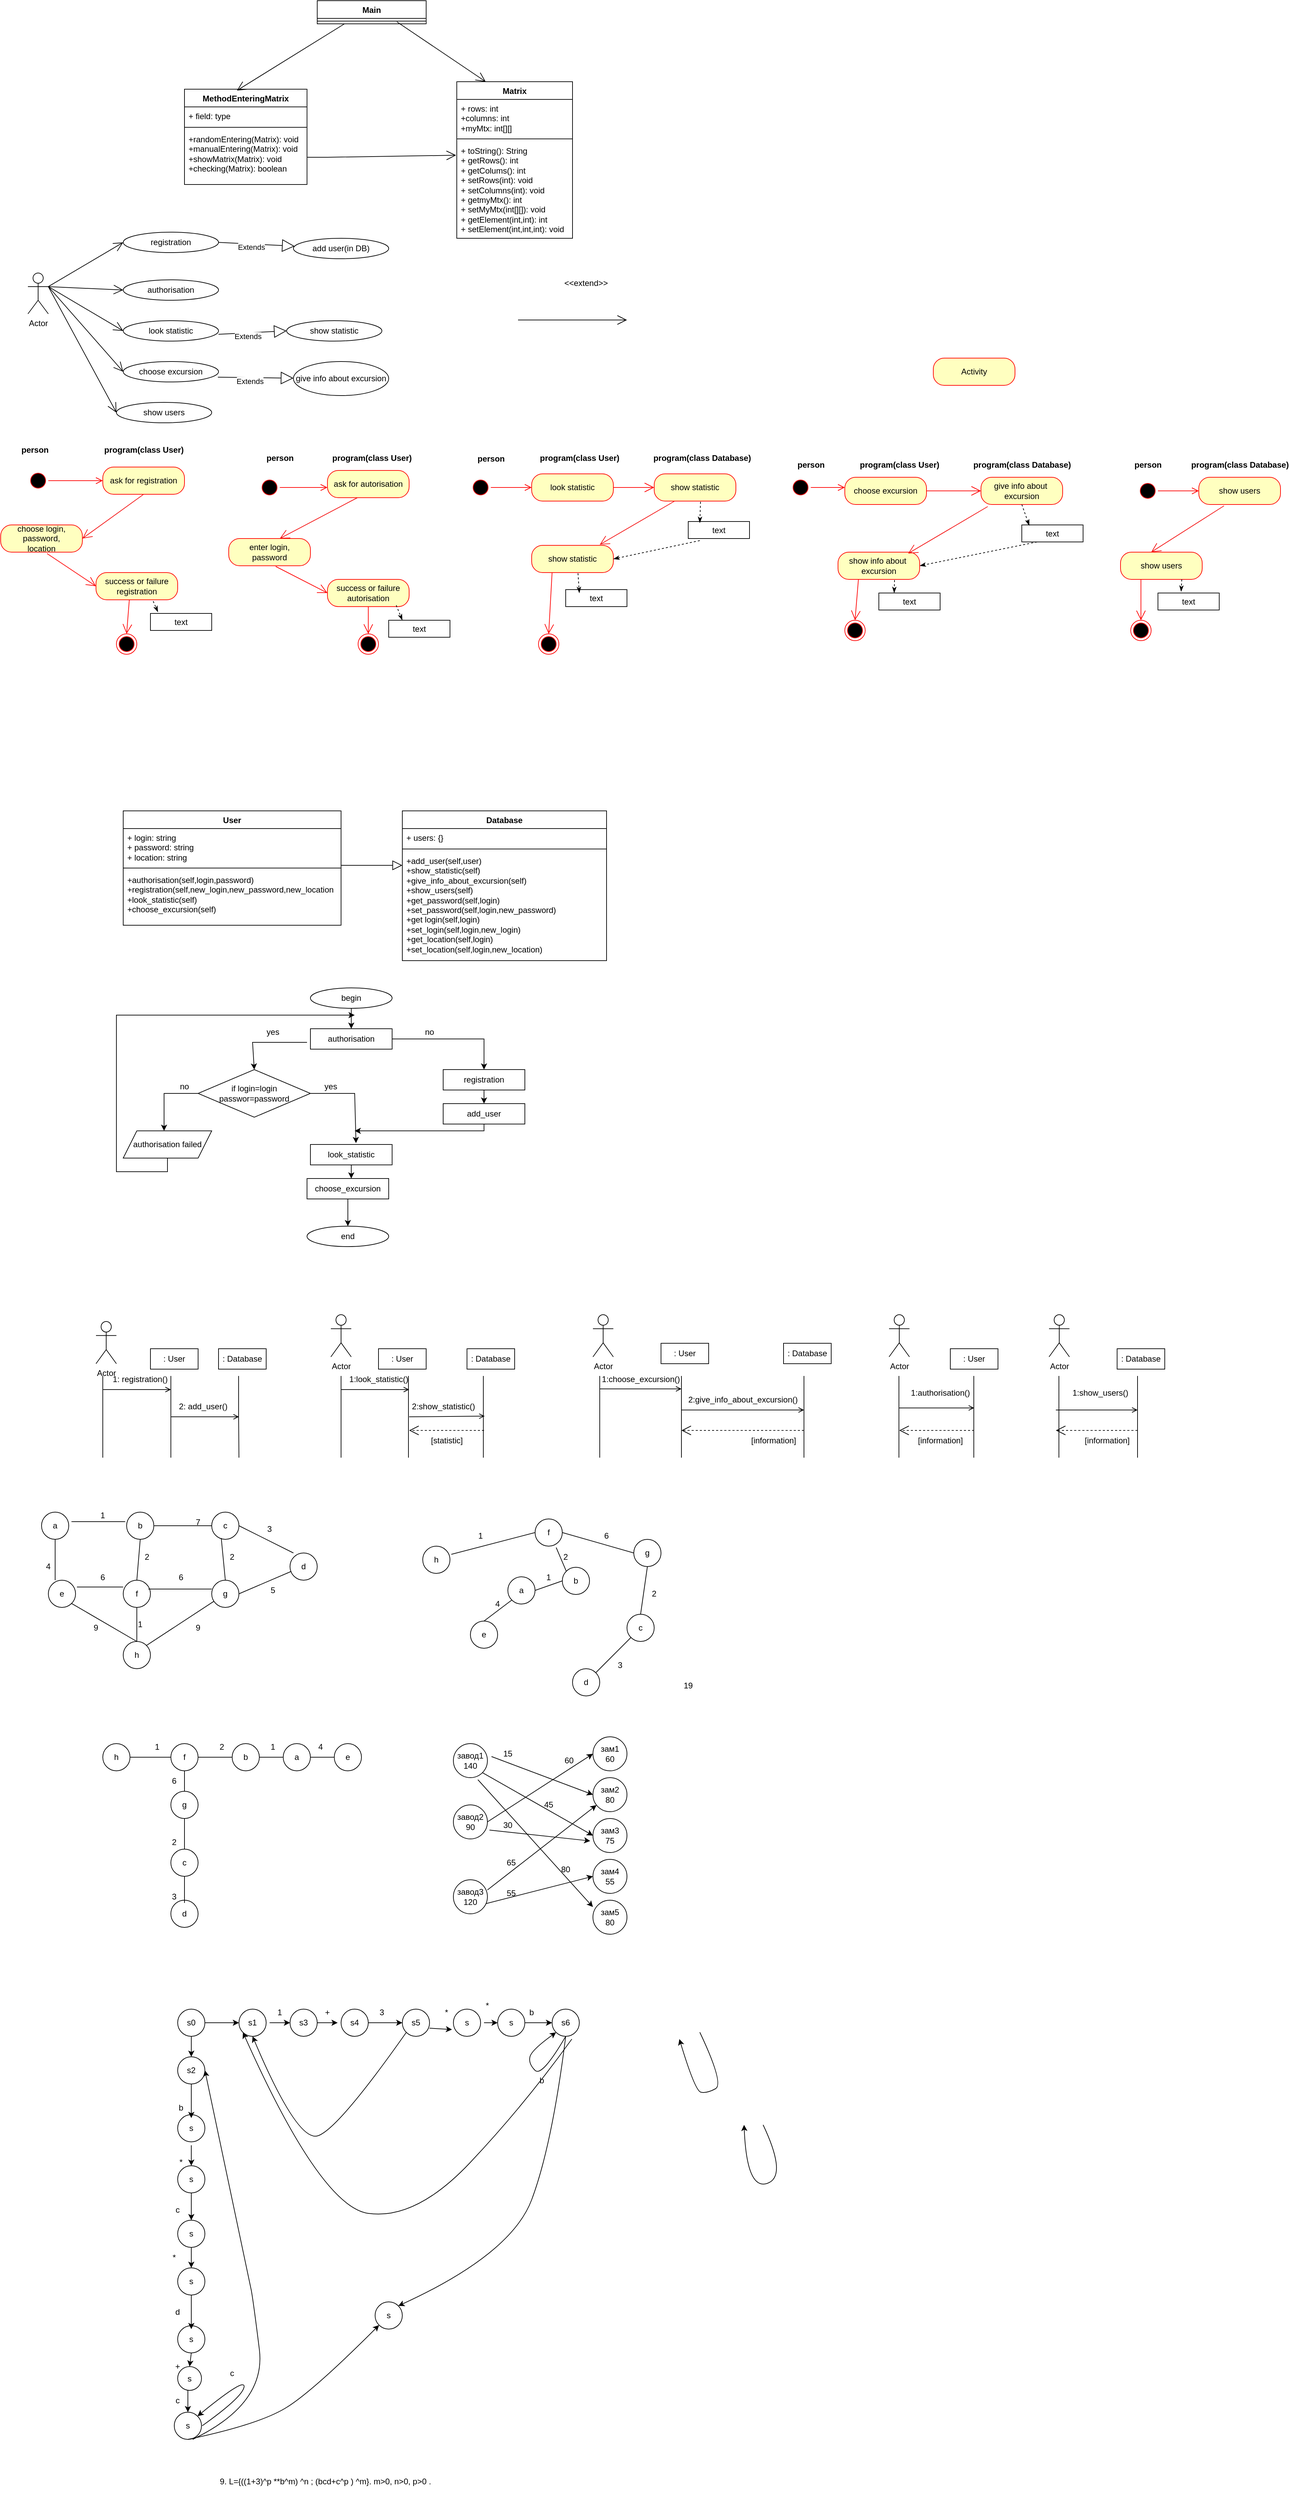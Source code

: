 <mxfile version="22.0.8" type="github">
  <diagram id="BptOMOonJFDbjRiL_tEQ" name="Page-1">
    <mxGraphModel dx="1378" dy="803" grid="1" gridSize="10" guides="1" tooltips="1" connect="1" arrows="1" fold="1" page="1" pageScale="1" pageWidth="1169" pageHeight="827" math="0" shadow="0">
      <root>
        <mxCell id="0" />
        <mxCell id="1" parent="0" />
        <mxCell id="zhgeAJGjvAQVOfTo32MG-1" value="Main" style="swimlane;fontStyle=1;align=center;verticalAlign=top;childLayout=stackLayout;horizontal=1;startSize=26;horizontalStack=0;resizeParent=1;resizeParentMax=0;resizeLast=0;collapsible=1;marginBottom=0;whiteSpace=wrap;html=1;" parent="1" vertex="1">
          <mxGeometry x="585" y="180" width="160" height="34" as="geometry" />
        </mxCell>
        <mxCell id="zhgeAJGjvAQVOfTo32MG-3" value="" style="line;strokeWidth=1;fillColor=none;align=left;verticalAlign=middle;spacingTop=-1;spacingLeft=3;spacingRight=3;rotatable=0;labelPosition=right;points=[];portConstraint=eastwest;strokeColor=inherit;" parent="zhgeAJGjvAQVOfTo32MG-1" vertex="1">
          <mxGeometry y="26" width="160" height="8" as="geometry" />
        </mxCell>
        <mxCell id="zhgeAJGjvAQVOfTo32MG-5" value="MethodEnteringMatrix" style="swimlane;fontStyle=1;align=center;verticalAlign=top;childLayout=stackLayout;horizontal=1;startSize=26;horizontalStack=0;resizeParent=1;resizeParentMax=0;resizeLast=0;collapsible=1;marginBottom=0;whiteSpace=wrap;html=1;" parent="1" vertex="1">
          <mxGeometry x="390" y="310" width="180" height="140" as="geometry" />
        </mxCell>
        <mxCell id="zhgeAJGjvAQVOfTo32MG-6" value="+ field: type" style="text;strokeColor=none;fillColor=none;align=left;verticalAlign=top;spacingLeft=4;spacingRight=4;overflow=hidden;rotatable=0;points=[[0,0.5],[1,0.5]];portConstraint=eastwest;whiteSpace=wrap;html=1;" parent="zhgeAJGjvAQVOfTo32MG-5" vertex="1">
          <mxGeometry y="26" width="180" height="26" as="geometry" />
        </mxCell>
        <mxCell id="zhgeAJGjvAQVOfTo32MG-7" value="" style="line;strokeWidth=1;fillColor=none;align=left;verticalAlign=middle;spacingTop=-1;spacingLeft=3;spacingRight=3;rotatable=0;labelPosition=right;points=[];portConstraint=eastwest;strokeColor=inherit;" parent="zhgeAJGjvAQVOfTo32MG-5" vertex="1">
          <mxGeometry y="52" width="180" height="8" as="geometry" />
        </mxCell>
        <mxCell id="zhgeAJGjvAQVOfTo32MG-8" value="+randomEntering(Matrix): void&lt;br&gt;+manualEntering(Matrix): void&lt;br&gt;&lt;span style=&quot;background-color: initial;&quot;&gt;+showMatrix(Matrix): void&lt;br&gt;+checking(Matrix): boolean&lt;br&gt;&lt;/span&gt;" style="text;strokeColor=none;fillColor=none;align=left;verticalAlign=top;spacingLeft=4;spacingRight=4;overflow=hidden;rotatable=0;points=[[0,0.5],[1,0.5]];portConstraint=eastwest;whiteSpace=wrap;html=1;" parent="zhgeAJGjvAQVOfTo32MG-5" vertex="1">
          <mxGeometry y="60" width="180" height="80" as="geometry" />
        </mxCell>
        <mxCell id="zhgeAJGjvAQVOfTo32MG-9" value="Matrix" style="swimlane;fontStyle=1;align=center;verticalAlign=top;childLayout=stackLayout;horizontal=1;startSize=26;horizontalStack=0;resizeParent=1;resizeParentMax=0;resizeLast=0;collapsible=1;marginBottom=0;whiteSpace=wrap;html=1;" parent="1" vertex="1">
          <mxGeometry x="790" y="299" width="170" height="230" as="geometry" />
        </mxCell>
        <mxCell id="zhgeAJGjvAQVOfTo32MG-10" value="+ rows: int&lt;br&gt;+columns: int&lt;br&gt;+myMtx: int[][]" style="text;strokeColor=none;fillColor=none;align=left;verticalAlign=top;spacingLeft=4;spacingRight=4;overflow=hidden;rotatable=0;points=[[0,0.5],[1,0.5]];portConstraint=eastwest;whiteSpace=wrap;html=1;" parent="zhgeAJGjvAQVOfTo32MG-9" vertex="1">
          <mxGeometry y="26" width="170" height="54" as="geometry" />
        </mxCell>
        <mxCell id="zhgeAJGjvAQVOfTo32MG-11" value="" style="line;strokeWidth=1;fillColor=none;align=left;verticalAlign=middle;spacingTop=-1;spacingLeft=3;spacingRight=3;rotatable=0;labelPosition=right;points=[];portConstraint=eastwest;strokeColor=inherit;" parent="zhgeAJGjvAQVOfTo32MG-9" vertex="1">
          <mxGeometry y="80" width="170" height="8" as="geometry" />
        </mxCell>
        <mxCell id="zhgeAJGjvAQVOfTo32MG-12" value="+ toString(): String&lt;br&gt;+ getRows(): int&lt;br&gt;+ getColums(): int&lt;br&gt;+ setRows(int): void&lt;br&gt;+ setColumns(int): void&lt;br&gt;+ getmyMtx(): int&lt;br&gt;+ setMyMtx(int[][]): void&lt;br&gt;+ getElement(int,int): int&lt;br&gt;+ setElement(int,int,int): void" style="text;strokeColor=none;fillColor=none;align=left;verticalAlign=top;spacingLeft=4;spacingRight=4;overflow=hidden;rotatable=0;points=[[0,0.5],[1,0.5]];portConstraint=eastwest;whiteSpace=wrap;html=1;" parent="zhgeAJGjvAQVOfTo32MG-9" vertex="1">
          <mxGeometry y="88" width="170" height="142" as="geometry" />
        </mxCell>
        <mxCell id="zhgeAJGjvAQVOfTo32MG-13" value="" style="endArrow=open;endFill=1;endSize=12;html=1;rounded=0;entryX=-0.006;entryY=0.141;entryDx=0;entryDy=0;entryPerimeter=0;" parent="1" target="zhgeAJGjvAQVOfTo32MG-12" edge="1">
          <mxGeometry width="160" relative="1" as="geometry">
            <mxPoint x="570" y="410" as="sourcePoint" />
            <mxPoint x="680" y="410" as="targetPoint" />
            <Array as="points">
              <mxPoint x="600" y="410" />
            </Array>
          </mxGeometry>
        </mxCell>
        <mxCell id="zhgeAJGjvAQVOfTo32MG-14" value="" style="endArrow=open;endFill=1;endSize=12;html=1;rounded=0;entryX=0.25;entryY=0;entryDx=0;entryDy=0;exitX=0.731;exitY=0.625;exitDx=0;exitDy=0;exitPerimeter=0;" parent="1" source="zhgeAJGjvAQVOfTo32MG-3" target="zhgeAJGjvAQVOfTo32MG-9" edge="1">
          <mxGeometry width="160" relative="1" as="geometry">
            <mxPoint x="710" y="220" as="sourcePoint" />
            <mxPoint x="1080" y="130" as="targetPoint" />
            <Array as="points" />
          </mxGeometry>
        </mxCell>
        <mxCell id="zhgeAJGjvAQVOfTo32MG-15" value="" style="endArrow=open;endFill=1;endSize=12;html=1;rounded=0;entryX=0.428;entryY=0.014;entryDx=0;entryDy=0;entryPerimeter=0;exitX=0.25;exitY=1;exitDx=0;exitDy=0;" parent="1" source="zhgeAJGjvAQVOfTo32MG-1" target="zhgeAJGjvAQVOfTo32MG-5" edge="1">
          <mxGeometry width="160" relative="1" as="geometry">
            <mxPoint x="460" y="230" as="sourcePoint" />
            <mxPoint x="620" y="230" as="targetPoint" />
            <Array as="points" />
          </mxGeometry>
        </mxCell>
        <mxCell id="1Cxm3_bF26BlQqhh6gpz-1" value="registration" style="ellipse;whiteSpace=wrap;html=1;" parent="1" vertex="1">
          <mxGeometry x="300" y="520" width="140" height="30" as="geometry" />
        </mxCell>
        <mxCell id="1Cxm3_bF26BlQqhh6gpz-2" value="Actor" style="shape=umlActor;verticalLabelPosition=bottom;verticalAlign=top;html=1;" parent="1" vertex="1">
          <mxGeometry x="160" y="580" width="30" height="60" as="geometry" />
        </mxCell>
        <mxCell id="1Cxm3_bF26BlQqhh6gpz-3" value="authorisation" style="ellipse;whiteSpace=wrap;html=1;" parent="1" vertex="1">
          <mxGeometry x="300" y="590" width="140" height="30" as="geometry" />
        </mxCell>
        <mxCell id="1Cxm3_bF26BlQqhh6gpz-4" value="look statistic" style="ellipse;whiteSpace=wrap;html=1;" parent="1" vertex="1">
          <mxGeometry x="300" y="650" width="140" height="30" as="geometry" />
        </mxCell>
        <mxCell id="1Cxm3_bF26BlQqhh6gpz-5" value="choose excursion" style="ellipse;whiteSpace=wrap;html=1;" parent="1" vertex="1">
          <mxGeometry x="300" y="710" width="140" height="30" as="geometry" />
        </mxCell>
        <mxCell id="1Cxm3_bF26BlQqhh6gpz-7" value="show statistic" style="ellipse;whiteSpace=wrap;html=1;" parent="1" vertex="1">
          <mxGeometry x="540" y="650" width="140" height="30" as="geometry" />
        </mxCell>
        <mxCell id="1Cxm3_bF26BlQqhh6gpz-8" value="give info about excursion" style="ellipse;whiteSpace=wrap;html=1;" parent="1" vertex="1">
          <mxGeometry x="550" y="710" width="140" height="50" as="geometry" />
        </mxCell>
        <mxCell id="1Cxm3_bF26BlQqhh6gpz-9" value="" style="endArrow=open;endFill=1;endSize=12;html=1;rounded=0;" parent="1" edge="1">
          <mxGeometry width="160" relative="1" as="geometry">
            <mxPoint x="880" y="649" as="sourcePoint" />
            <mxPoint x="1040" y="649" as="targetPoint" />
          </mxGeometry>
        </mxCell>
        <mxCell id="1Cxm3_bF26BlQqhh6gpz-12" value="&amp;lt;&amp;lt;extend&amp;gt;&amp;gt;" style="text;html=1;strokeColor=none;fillColor=none;align=center;verticalAlign=middle;whiteSpace=wrap;rounded=0;" parent="1" vertex="1">
          <mxGeometry x="950" y="580" width="60" height="30" as="geometry" />
        </mxCell>
        <mxCell id="1Cxm3_bF26BlQqhh6gpz-15" value="" style="endArrow=open;endFill=1;endSize=12;html=1;rounded=0;exitX=1;exitY=0.333;exitDx=0;exitDy=0;exitPerimeter=0;entryX=0;entryY=0.5;entryDx=0;entryDy=0;" parent="1" source="1Cxm3_bF26BlQqhh6gpz-2" target="1Cxm3_bF26BlQqhh6gpz-1" edge="1">
          <mxGeometry width="160" relative="1" as="geometry">
            <mxPoint x="220" y="560" as="sourcePoint" />
            <mxPoint x="380" y="560" as="targetPoint" />
          </mxGeometry>
        </mxCell>
        <mxCell id="1Cxm3_bF26BlQqhh6gpz-16" value="" style="endArrow=open;endFill=1;endSize=12;html=1;rounded=0;exitX=1;exitY=0.333;exitDx=0;exitDy=0;exitPerimeter=0;entryX=0;entryY=0.5;entryDx=0;entryDy=0;" parent="1" source="1Cxm3_bF26BlQqhh6gpz-2" target="1Cxm3_bF26BlQqhh6gpz-3" edge="1">
          <mxGeometry width="160" relative="1" as="geometry">
            <mxPoint x="220" y="610" as="sourcePoint" />
            <mxPoint x="380" y="610" as="targetPoint" />
          </mxGeometry>
        </mxCell>
        <mxCell id="1Cxm3_bF26BlQqhh6gpz-17" value="" style="endArrow=open;endFill=1;endSize=12;html=1;rounded=0;exitX=1;exitY=0.333;exitDx=0;exitDy=0;exitPerimeter=0;entryX=0;entryY=0.5;entryDx=0;entryDy=0;" parent="1" source="1Cxm3_bF26BlQqhh6gpz-2" target="1Cxm3_bF26BlQqhh6gpz-4" edge="1">
          <mxGeometry width="160" relative="1" as="geometry">
            <mxPoint x="230" y="650" as="sourcePoint" />
            <mxPoint x="390" y="650" as="targetPoint" />
          </mxGeometry>
        </mxCell>
        <mxCell id="1Cxm3_bF26BlQqhh6gpz-18" value="" style="endArrow=open;endFill=1;endSize=12;html=1;rounded=0;exitX=1;exitY=0.333;exitDx=0;exitDy=0;exitPerimeter=0;entryX=0;entryY=0.5;entryDx=0;entryDy=0;" parent="1" source="1Cxm3_bF26BlQqhh6gpz-2" target="1Cxm3_bF26BlQqhh6gpz-5" edge="1">
          <mxGeometry width="160" relative="1" as="geometry">
            <mxPoint x="220" y="650" as="sourcePoint" />
            <mxPoint x="299" y="717" as="targetPoint" />
          </mxGeometry>
        </mxCell>
        <mxCell id="1Cxm3_bF26BlQqhh6gpz-21" value="add user(in DB)" style="ellipse;whiteSpace=wrap;html=1;" parent="1" vertex="1">
          <mxGeometry x="550" y="529" width="140" height="30" as="geometry" />
        </mxCell>
        <mxCell id="1Cxm3_bF26BlQqhh6gpz-24" value="show users" style="ellipse;whiteSpace=wrap;html=1;" parent="1" vertex="1">
          <mxGeometry x="290" y="770" width="140" height="30" as="geometry" />
        </mxCell>
        <mxCell id="1Cxm3_bF26BlQqhh6gpz-25" value="" style="endArrow=open;endFill=1;endSize=12;html=1;rounded=0;exitX=1;exitY=0.333;exitDx=0;exitDy=0;exitPerimeter=0;entryX=0;entryY=0.5;entryDx=0;entryDy=0;" parent="1" source="1Cxm3_bF26BlQqhh6gpz-2" target="1Cxm3_bF26BlQqhh6gpz-24" edge="1">
          <mxGeometry width="160" relative="1" as="geometry">
            <mxPoint x="190" y="710" as="sourcePoint" />
            <mxPoint x="350" y="710" as="targetPoint" />
          </mxGeometry>
        </mxCell>
        <mxCell id="BzjJkFdiRaj5-xiYjQNt-1" value="" style="ellipse;html=1;shape=startState;fillColor=#000000;strokeColor=#ff0000;" parent="1" vertex="1">
          <mxGeometry x="160" y="870" width="30" height="30" as="geometry" />
        </mxCell>
        <mxCell id="BzjJkFdiRaj5-xiYjQNt-3" value="ask for registration" style="rounded=1;whiteSpace=wrap;html=1;arcSize=40;fontColor=#000000;fillColor=#ffffc0;strokeColor=#ff0000;" parent="1" vertex="1">
          <mxGeometry x="270" y="865" width="120" height="40" as="geometry" />
        </mxCell>
        <mxCell id="BzjJkFdiRaj5-xiYjQNt-5" value="Activity" style="rounded=1;whiteSpace=wrap;html=1;arcSize=40;fontColor=#000000;fillColor=#ffffc0;strokeColor=#ff0000;" parent="1" vertex="1">
          <mxGeometry x="1490" y="705" width="120" height="40" as="geometry" />
        </mxCell>
        <mxCell id="BzjJkFdiRaj5-xiYjQNt-7" value="" style="edgeStyle=orthogonalEdgeStyle;html=1;verticalAlign=bottom;endArrow=open;endSize=8;strokeColor=#ff0000;rounded=0;exitX=1;exitY=0.5;exitDx=0;exitDy=0;entryX=0;entryY=0.5;entryDx=0;entryDy=0;" parent="1" source="BzjJkFdiRaj5-xiYjQNt-1" target="BzjJkFdiRaj5-xiYjQNt-3" edge="1">
          <mxGeometry relative="1" as="geometry">
            <mxPoint x="330" y="850" as="targetPoint" />
            <mxPoint x="210" y="850" as="sourcePoint" />
            <Array as="points">
              <mxPoint x="230" y="885" />
              <mxPoint x="230" y="885" />
            </Array>
          </mxGeometry>
        </mxCell>
        <mxCell id="BzjJkFdiRaj5-xiYjQNt-8" value="program(class User)" style="text;align=center;fontStyle=1;verticalAlign=middle;spacingLeft=3;spacingRight=3;strokeColor=none;rotatable=0;points=[[0,0.5],[1,0.5]];portConstraint=eastwest;html=1;" parent="1" vertex="1">
          <mxGeometry x="290" y="827" width="80" height="26" as="geometry" />
        </mxCell>
        <mxCell id="BzjJkFdiRaj5-xiYjQNt-9" value="choose login,&lt;br&gt;password,&lt;br&gt;location" style="rounded=1;whiteSpace=wrap;html=1;arcSize=40;fontColor=#000000;fillColor=#ffffc0;strokeColor=#ff0000;" parent="1" vertex="1">
          <mxGeometry x="120" y="950" width="120" height="40" as="geometry" />
        </mxCell>
        <mxCell id="BzjJkFdiRaj5-xiYjQNt-12" value="" style="endArrow=open;endFill=1;endSize=12;html=1;rounded=0;exitX=0.5;exitY=1;exitDx=0;exitDy=0;entryX=1;entryY=0.5;entryDx=0;entryDy=0;strokeColor=#f41010;" parent="1" source="BzjJkFdiRaj5-xiYjQNt-3" target="BzjJkFdiRaj5-xiYjQNt-9" edge="1">
          <mxGeometry width="160" relative="1" as="geometry">
            <mxPoint x="330" y="970" as="sourcePoint" />
            <mxPoint x="490" y="970" as="targetPoint" />
            <Array as="points" />
          </mxGeometry>
        </mxCell>
        <mxCell id="BzjJkFdiRaj5-xiYjQNt-13" value="success or failure&lt;br&gt;registration" style="rounded=1;whiteSpace=wrap;html=1;arcSize=40;fontColor=#000000;fillColor=#ffffc0;strokeColor=#ff0000;" parent="1" vertex="1">
          <mxGeometry x="260" y="1020" width="120" height="40" as="geometry" />
        </mxCell>
        <mxCell id="BzjJkFdiRaj5-xiYjQNt-14" value="" style="endArrow=open;endFill=1;endSize=12;html=1;rounded=0;exitX=0.567;exitY=1.05;exitDx=0;exitDy=0;exitPerimeter=0;entryX=0;entryY=0.5;entryDx=0;entryDy=0;strokeColor=#FF0000;" parent="1" source="BzjJkFdiRaj5-xiYjQNt-9" target="BzjJkFdiRaj5-xiYjQNt-13" edge="1">
          <mxGeometry width="160" relative="1" as="geometry">
            <mxPoint x="170" y="1030" as="sourcePoint" />
            <mxPoint x="330" y="1030" as="targetPoint" />
          </mxGeometry>
        </mxCell>
        <mxCell id="BzjJkFdiRaj5-xiYjQNt-15" value="person" style="text;align=center;fontStyle=1;verticalAlign=middle;spacingLeft=3;spacingRight=3;strokeColor=none;rotatable=0;points=[[0,0.5],[1,0.5]];portConstraint=eastwest;html=1;" parent="1" vertex="1">
          <mxGeometry x="130" y="827" width="80" height="26" as="geometry" />
        </mxCell>
        <mxCell id="BzjJkFdiRaj5-xiYjQNt-16" value="" style="ellipse;html=1;shape=endState;fillColor=#000000;strokeColor=#ff0000;" parent="1" vertex="1">
          <mxGeometry x="290" y="1110" width="30" height="30" as="geometry" />
        </mxCell>
        <mxCell id="BzjJkFdiRaj5-xiYjQNt-17" value="" style="endArrow=open;endFill=1;endSize=12;html=1;rounded=0;exitX=0.408;exitY=1;exitDx=0;exitDy=0;exitPerimeter=0;entryX=0.5;entryY=0;entryDx=0;entryDy=0;strokeColor=#FF0000;" parent="1" source="BzjJkFdiRaj5-xiYjQNt-13" target="BzjJkFdiRaj5-xiYjQNt-16" edge="1">
          <mxGeometry width="160" relative="1" as="geometry">
            <mxPoint x="310" y="1080" as="sourcePoint" />
            <mxPoint x="382" y="1128" as="targetPoint" />
          </mxGeometry>
        </mxCell>
        <mxCell id="BzjJkFdiRaj5-xiYjQNt-18" value="" style="ellipse;html=1;shape=startState;fillColor=#000000;strokeColor=#ff0000;" parent="1" vertex="1">
          <mxGeometry x="500" y="880" width="30" height="30" as="geometry" />
        </mxCell>
        <mxCell id="BzjJkFdiRaj5-xiYjQNt-19" value="" style="edgeStyle=orthogonalEdgeStyle;html=1;verticalAlign=bottom;endArrow=open;endSize=8;strokeColor=#ff0000;rounded=0;" parent="1" source="BzjJkFdiRaj5-xiYjQNt-18" edge="1">
          <mxGeometry relative="1" as="geometry">
            <mxPoint x="600" y="895" as="targetPoint" />
          </mxGeometry>
        </mxCell>
        <mxCell id="BzjJkFdiRaj5-xiYjQNt-20" value="person" style="text;align=center;fontStyle=1;verticalAlign=middle;spacingLeft=3;spacingRight=3;strokeColor=none;rotatable=0;points=[[0,0.5],[1,0.5]];portConstraint=eastwest;html=1;" parent="1" vertex="1">
          <mxGeometry x="490" y="839" width="80" height="26" as="geometry" />
        </mxCell>
        <mxCell id="BzjJkFdiRaj5-xiYjQNt-21" value="program(class User)" style="text;align=center;fontStyle=1;verticalAlign=middle;spacingLeft=3;spacingRight=3;strokeColor=none;rotatable=0;points=[[0,0.5],[1,0.5]];portConstraint=eastwest;html=1;" parent="1" vertex="1">
          <mxGeometry x="625" y="839" width="80" height="26" as="geometry" />
        </mxCell>
        <mxCell id="BzjJkFdiRaj5-xiYjQNt-22" value="ask for autorisation" style="rounded=1;whiteSpace=wrap;html=1;arcSize=40;fontColor=#000000;fillColor=#ffffc0;strokeColor=#ff0000;" parent="1" vertex="1">
          <mxGeometry x="600" y="870" width="120" height="40" as="geometry" />
        </mxCell>
        <mxCell id="BzjJkFdiRaj5-xiYjQNt-23" value="enter login,&lt;br&gt;password" style="rounded=1;whiteSpace=wrap;html=1;arcSize=40;fontColor=#000000;fillColor=#ffffc0;strokeColor=#ff0000;" parent="1" vertex="1">
          <mxGeometry x="455" y="970" width="120" height="40" as="geometry" />
        </mxCell>
        <mxCell id="BzjJkFdiRaj5-xiYjQNt-24" value="" style="endArrow=open;endFill=1;endSize=12;html=1;rounded=0;exitX=0.367;exitY=1;exitDx=0;exitDy=0;strokeColor=#f41010;exitPerimeter=0;entryX=0.625;entryY=0;entryDx=0;entryDy=0;entryPerimeter=0;" parent="1" source="BzjJkFdiRaj5-xiYjQNt-22" target="BzjJkFdiRaj5-xiYjQNt-23" edge="1">
          <mxGeometry width="160" relative="1" as="geometry">
            <mxPoint x="620" y="940" as="sourcePoint" />
            <mxPoint x="539" y="967" as="targetPoint" />
            <Array as="points" />
          </mxGeometry>
        </mxCell>
        <mxCell id="BzjJkFdiRaj5-xiYjQNt-25" value="success or failure&lt;br&gt;autorisation" style="rounded=1;whiteSpace=wrap;html=1;arcSize=40;fontColor=#000000;fillColor=#ffffc0;strokeColor=#ff0000;" parent="1" vertex="1">
          <mxGeometry x="600" y="1030" width="120" height="40" as="geometry" />
        </mxCell>
        <mxCell id="BzjJkFdiRaj5-xiYjQNt-26" value="" style="endArrow=open;endFill=1;endSize=12;html=1;rounded=0;exitX=0.575;exitY=1.025;exitDx=0;exitDy=0;exitPerimeter=0;entryX=0;entryY=0.5;entryDx=0;entryDy=0;strokeColor=#FF0000;" parent="1" source="BzjJkFdiRaj5-xiYjQNt-23" target="BzjJkFdiRaj5-xiYjQNt-25" edge="1">
          <mxGeometry width="160" relative="1" as="geometry">
            <mxPoint x="540" y="1030" as="sourcePoint" />
            <mxPoint x="612" y="1078" as="targetPoint" />
          </mxGeometry>
        </mxCell>
        <mxCell id="BzjJkFdiRaj5-xiYjQNt-27" value="" style="ellipse;html=1;shape=endState;fillColor=#000000;strokeColor=#ff0000;" parent="1" vertex="1">
          <mxGeometry x="645" y="1110" width="30" height="30" as="geometry" />
        </mxCell>
        <mxCell id="BzjJkFdiRaj5-xiYjQNt-28" value="" style="endArrow=open;endFill=1;endSize=12;html=1;rounded=0;exitX=0.5;exitY=1;exitDx=0;exitDy=0;entryX=0.5;entryY=0;entryDx=0;entryDy=0;strokeColor=#FF0000;" parent="1" source="BzjJkFdiRaj5-xiYjQNt-25" target="BzjJkFdiRaj5-xiYjQNt-27" edge="1">
          <mxGeometry width="160" relative="1" as="geometry">
            <mxPoint x="650" y="1090" as="sourcePoint" />
            <mxPoint x="646" y="1140" as="targetPoint" />
          </mxGeometry>
        </mxCell>
        <mxCell id="BzjJkFdiRaj5-xiYjQNt-29" value="" style="ellipse;html=1;shape=startState;fillColor=#000000;strokeColor=#ff0000;" parent="1" vertex="1">
          <mxGeometry x="810" y="880" width="30" height="30" as="geometry" />
        </mxCell>
        <mxCell id="BzjJkFdiRaj5-xiYjQNt-30" value="" style="edgeStyle=orthogonalEdgeStyle;html=1;verticalAlign=bottom;endArrow=open;endSize=8;strokeColor=#ff0000;rounded=0;" parent="1" source="BzjJkFdiRaj5-xiYjQNt-29" edge="1">
          <mxGeometry relative="1" as="geometry">
            <mxPoint x="900" y="895" as="targetPoint" />
          </mxGeometry>
        </mxCell>
        <mxCell id="BzjJkFdiRaj5-xiYjQNt-31" value="person" style="text;align=center;fontStyle=1;verticalAlign=middle;spacingLeft=3;spacingRight=3;strokeColor=none;rotatable=0;points=[[0,0.5],[1,0.5]];portConstraint=eastwest;html=1;" parent="1" vertex="1">
          <mxGeometry x="800" y="840" width="80" height="26" as="geometry" />
        </mxCell>
        <mxCell id="BzjJkFdiRaj5-xiYjQNt-32" value="program(class User)" style="text;align=center;fontStyle=1;verticalAlign=middle;spacingLeft=3;spacingRight=3;strokeColor=none;rotatable=0;points=[[0,0.5],[1,0.5]];portConstraint=eastwest;html=1;" parent="1" vertex="1">
          <mxGeometry x="930" y="839" width="80" height="26" as="geometry" />
        </mxCell>
        <mxCell id="BzjJkFdiRaj5-xiYjQNt-33" value="program(class Database)" style="text;align=center;fontStyle=1;verticalAlign=middle;spacingLeft=3;spacingRight=3;strokeColor=none;rotatable=0;points=[[0,0.5],[1,0.5]];portConstraint=eastwest;html=1;" parent="1" vertex="1">
          <mxGeometry x="1110" y="839" width="80" height="26" as="geometry" />
        </mxCell>
        <mxCell id="BzjJkFdiRaj5-xiYjQNt-34" value="look statistic" style="rounded=1;whiteSpace=wrap;html=1;arcSize=40;fontColor=#000000;fillColor=#ffffc0;strokeColor=#ff0000;" parent="1" vertex="1">
          <mxGeometry x="900" y="875" width="120" height="40" as="geometry" />
        </mxCell>
        <mxCell id="BzjJkFdiRaj5-xiYjQNt-37" value="" style="endArrow=open;endFill=1;endSize=12;html=1;rounded=0;exitX=1;exitY=0.5;exitDx=0;exitDy=0;strokeColor=#FF0000;" parent="1" source="BzjJkFdiRaj5-xiYjQNt-34" edge="1">
          <mxGeometry width="160" relative="1" as="geometry">
            <mxPoint x="1050" y="890" as="sourcePoint" />
            <mxPoint x="1080" y="895" as="targetPoint" />
          </mxGeometry>
        </mxCell>
        <mxCell id="BzjJkFdiRaj5-xiYjQNt-38" value="show statistic" style="rounded=1;whiteSpace=wrap;html=1;arcSize=40;fontColor=#000000;fillColor=#ffffc0;strokeColor=#ff0000;" parent="1" vertex="1">
          <mxGeometry x="1080" y="875" width="120" height="40" as="geometry" />
        </mxCell>
        <mxCell id="BzjJkFdiRaj5-xiYjQNt-39" value="show statistic" style="rounded=1;whiteSpace=wrap;html=1;arcSize=40;fontColor=#000000;fillColor=#ffffc0;strokeColor=#ff0000;" parent="1" vertex="1">
          <mxGeometry x="900" y="980" width="120" height="40" as="geometry" />
        </mxCell>
        <mxCell id="BzjJkFdiRaj5-xiYjQNt-40" value="" style="endArrow=open;endFill=1;endSize=12;html=1;rounded=0;exitX=0.367;exitY=1;exitDx=0;exitDy=0;strokeColor=#f41010;exitPerimeter=0;entryX=0.833;entryY=-0.025;entryDx=0;entryDy=0;entryPerimeter=0;" parent="1" target="BzjJkFdiRaj5-xiYjQNt-39" edge="1">
          <mxGeometry width="160" relative="1" as="geometry">
            <mxPoint x="1110" y="915" as="sourcePoint" />
            <mxPoint x="1000" y="970" as="targetPoint" />
            <Array as="points" />
          </mxGeometry>
        </mxCell>
        <mxCell id="BzjJkFdiRaj5-xiYjQNt-41" value="text" style="html=1;whiteSpace=wrap;" parent="1" vertex="1">
          <mxGeometry x="1130" y="945" width="90" height="25" as="geometry" />
        </mxCell>
        <mxCell id="BzjJkFdiRaj5-xiYjQNt-42" value="" style="endArrow=classicThin;html=1;rounded=0;dashed=1;endFill=1;exitX=0.567;exitY=1.025;exitDx=0;exitDy=0;entryX=0.189;entryY=0.08;entryDx=0;entryDy=0;exitPerimeter=0;entryPerimeter=0;" parent="1" source="BzjJkFdiRaj5-xiYjQNt-38" target="BzjJkFdiRaj5-xiYjQNt-41" edge="1">
          <mxGeometry width="50" height="50" relative="1" as="geometry">
            <mxPoint x="1160" y="930" as="sourcePoint" />
            <mxPoint x="1235" y="930" as="targetPoint" />
          </mxGeometry>
        </mxCell>
        <mxCell id="BzjJkFdiRaj5-xiYjQNt-43" value="text" style="html=1;whiteSpace=wrap;" parent="1" vertex="1">
          <mxGeometry x="950" y="1045" width="90" height="25" as="geometry" />
        </mxCell>
        <mxCell id="BzjJkFdiRaj5-xiYjQNt-44" value="" style="endArrow=classicThin;html=1;rounded=0;dashed=1;endFill=1;exitX=0.567;exitY=1.025;exitDx=0;exitDy=0;exitPerimeter=0;" parent="1" source="BzjJkFdiRaj5-xiYjQNt-39" edge="1">
          <mxGeometry width="50" height="50" relative="1" as="geometry">
            <mxPoint x="970" y="1030" as="sourcePoint" />
            <mxPoint x="970" y="1050" as="targetPoint" />
          </mxGeometry>
        </mxCell>
        <mxCell id="BzjJkFdiRaj5-xiYjQNt-45" value="" style="ellipse;html=1;shape=endState;fillColor=#000000;strokeColor=#ff0000;" parent="1" vertex="1">
          <mxGeometry x="910" y="1110" width="30" height="30" as="geometry" />
        </mxCell>
        <mxCell id="BzjJkFdiRaj5-xiYjQNt-46" value="" style="endArrow=open;endFill=1;endSize=12;html=1;rounded=0;exitX=0.25;exitY=1;exitDx=0;exitDy=0;entryX=0.5;entryY=0;entryDx=0;entryDy=0;strokeColor=#FF0000;" parent="1" source="BzjJkFdiRaj5-xiYjQNt-39" target="BzjJkFdiRaj5-xiYjQNt-45" edge="1">
          <mxGeometry width="160" relative="1" as="geometry">
            <mxPoint x="900" y="1050" as="sourcePoint" />
            <mxPoint x="900" y="1090" as="targetPoint" />
          </mxGeometry>
        </mxCell>
        <mxCell id="BzjJkFdiRaj5-xiYjQNt-48" value="choose excursion" style="rounded=1;whiteSpace=wrap;html=1;arcSize=40;fontColor=#000000;fillColor=#ffffc0;strokeColor=#ff0000;" parent="1" vertex="1">
          <mxGeometry x="1360" y="880" width="120" height="40" as="geometry" />
        </mxCell>
        <mxCell id="BzjJkFdiRaj5-xiYjQNt-49" value="" style="ellipse;html=1;shape=startState;fillColor=#000000;strokeColor=#ff0000;" parent="1" vertex="1">
          <mxGeometry x="1280" y="880" width="30" height="30" as="geometry" />
        </mxCell>
        <mxCell id="BzjJkFdiRaj5-xiYjQNt-50" value="" style="edgeStyle=orthogonalEdgeStyle;html=1;verticalAlign=bottom;endArrow=open;endSize=8;strokeColor=#ff0000;rounded=0;" parent="1" source="BzjJkFdiRaj5-xiYjQNt-49" edge="1">
          <mxGeometry relative="1" as="geometry">
            <mxPoint x="1360" y="895" as="targetPoint" />
          </mxGeometry>
        </mxCell>
        <mxCell id="BzjJkFdiRaj5-xiYjQNt-51" value="person" style="text;align=center;fontStyle=1;verticalAlign=middle;spacingLeft=3;spacingRight=3;strokeColor=none;rotatable=0;points=[[0,0.5],[1,0.5]];portConstraint=eastwest;html=1;" parent="1" vertex="1">
          <mxGeometry x="1270" y="849" width="80" height="26" as="geometry" />
        </mxCell>
        <mxCell id="BzjJkFdiRaj5-xiYjQNt-52" value="program(class User)" style="text;align=center;fontStyle=1;verticalAlign=middle;spacingLeft=3;spacingRight=3;strokeColor=none;rotatable=0;points=[[0,0.5],[1,0.5]];portConstraint=eastwest;html=1;" parent="1" vertex="1">
          <mxGeometry x="1400" y="849" width="80" height="26" as="geometry" />
        </mxCell>
        <mxCell id="BzjJkFdiRaj5-xiYjQNt-53" value="program(class Database)" style="text;align=center;fontStyle=1;verticalAlign=middle;spacingLeft=3;spacingRight=3;strokeColor=none;rotatable=0;points=[[0,0.5],[1,0.5]];portConstraint=eastwest;html=1;" parent="1" vertex="1">
          <mxGeometry x="1580" y="849" width="80" height="26" as="geometry" />
        </mxCell>
        <mxCell id="BzjJkFdiRaj5-xiYjQNt-54" value="give info about&amp;nbsp;&lt;br&gt;excursion" style="rounded=1;whiteSpace=wrap;html=1;arcSize=40;fontColor=#000000;fillColor=#ffffc0;strokeColor=#ff0000;" parent="1" vertex="1">
          <mxGeometry x="1560" y="880" width="120" height="40" as="geometry" />
        </mxCell>
        <mxCell id="BzjJkFdiRaj5-xiYjQNt-55" value="" style="endArrow=open;endFill=1;endSize=12;html=1;rounded=0;exitX=1;exitY=0.5;exitDx=0;exitDy=0;strokeColor=#FF0000;entryX=0;entryY=0.5;entryDx=0;entryDy=0;" parent="1" source="BzjJkFdiRaj5-xiYjQNt-48" target="BzjJkFdiRaj5-xiYjQNt-54" edge="1">
          <mxGeometry width="160" relative="1" as="geometry">
            <mxPoint x="1510" y="910" as="sourcePoint" />
            <mxPoint x="1570" y="910" as="targetPoint" />
          </mxGeometry>
        </mxCell>
        <mxCell id="BzjJkFdiRaj5-xiYjQNt-56" value="text" style="html=1;whiteSpace=wrap;" parent="1" vertex="1">
          <mxGeometry x="1620" y="950" width="90" height="25" as="geometry" />
        </mxCell>
        <mxCell id="BzjJkFdiRaj5-xiYjQNt-57" value="" style="endArrow=classicThin;html=1;rounded=0;dashed=1;endFill=1;exitX=0.5;exitY=1;exitDx=0;exitDy=0;entryX=0.122;entryY=0.04;entryDx=0;entryDy=0;entryPerimeter=0;" parent="1" source="BzjJkFdiRaj5-xiYjQNt-54" target="BzjJkFdiRaj5-xiYjQNt-56" edge="1">
          <mxGeometry width="50" height="50" relative="1" as="geometry">
            <mxPoint x="1620" y="930" as="sourcePoint" />
            <mxPoint x="1619" y="961" as="targetPoint" />
          </mxGeometry>
        </mxCell>
        <mxCell id="BzjJkFdiRaj5-xiYjQNt-58" value="" style="endArrow=classicThin;html=1;rounded=0;dashed=1;endFill=1;exitX=0.189;exitY=1.12;exitDx=0;exitDy=0;entryX=1;entryY=0.5;entryDx=0;entryDy=0;exitPerimeter=0;" parent="1" source="BzjJkFdiRaj5-xiYjQNt-41" target="BzjJkFdiRaj5-xiYjQNt-39" edge="1">
          <mxGeometry width="50" height="50" relative="1" as="geometry">
            <mxPoint x="1060" y="1000" as="sourcePoint" />
            <mxPoint x="1059" y="1031" as="targetPoint" />
          </mxGeometry>
        </mxCell>
        <mxCell id="BzjJkFdiRaj5-xiYjQNt-59" value="" style="endArrow=classicThin;html=1;rounded=0;dashed=1;endFill=1;exitX=0.25;exitY=1;exitDx=0;exitDy=0;entryX=1;entryY=0.5;entryDx=0;entryDy=0;" parent="1" source="BzjJkFdiRaj5-xiYjQNt-56" target="BzjJkFdiRaj5-xiYjQNt-60" edge="1">
          <mxGeometry width="50" height="50" relative="1" as="geometry">
            <mxPoint x="1580" y="1020" as="sourcePoint" />
            <mxPoint x="1579" y="1051" as="targetPoint" />
          </mxGeometry>
        </mxCell>
        <mxCell id="BzjJkFdiRaj5-xiYjQNt-60" value="show info about&amp;nbsp;&lt;br&gt;excursion" style="rounded=1;whiteSpace=wrap;html=1;arcSize=40;fontColor=#000000;fillColor=#ffffc0;strokeColor=#ff0000;" parent="1" vertex="1">
          <mxGeometry x="1350" y="990" width="120" height="40" as="geometry" />
        </mxCell>
        <mxCell id="BzjJkFdiRaj5-xiYjQNt-61" value="" style="endArrow=open;endFill=1;endSize=12;html=1;rounded=0;exitX=0.083;exitY=1.075;exitDx=0;exitDy=0;strokeColor=#f41010;exitPerimeter=0;entryX=0.858;entryY=0.05;entryDx=0;entryDy=0;entryPerimeter=0;" parent="1" source="BzjJkFdiRaj5-xiYjQNt-54" target="BzjJkFdiRaj5-xiYjQNt-60" edge="1">
          <mxGeometry width="160" relative="1" as="geometry">
            <mxPoint x="1500" y="970" as="sourcePoint" />
            <mxPoint x="1390" y="1034" as="targetPoint" />
            <Array as="points" />
          </mxGeometry>
        </mxCell>
        <mxCell id="BzjJkFdiRaj5-xiYjQNt-63" value="text" style="html=1;whiteSpace=wrap;" parent="1" vertex="1">
          <mxGeometry x="1410" y="1050" width="90" height="25" as="geometry" />
        </mxCell>
        <mxCell id="BzjJkFdiRaj5-xiYjQNt-64" value="" style="endArrow=classicThin;html=1;rounded=0;dashed=1;endFill=1;exitX=0.692;exitY=1.025;exitDx=0;exitDy=0;entryX=0.25;entryY=0;entryDx=0;entryDy=0;exitPerimeter=0;" parent="1" source="BzjJkFdiRaj5-xiYjQNt-60" target="BzjJkFdiRaj5-xiYjQNt-63" edge="1">
          <mxGeometry width="50" height="50" relative="1" as="geometry">
            <mxPoint x="1420" y="1040" as="sourcePoint" />
            <mxPoint x="1422" y="1069" as="targetPoint" />
          </mxGeometry>
        </mxCell>
        <mxCell id="BzjJkFdiRaj5-xiYjQNt-65" value="" style="ellipse;html=1;shape=endState;fillColor=#000000;strokeColor=#ff0000;" parent="1" vertex="1">
          <mxGeometry x="1360" y="1090" width="30" height="30" as="geometry" />
        </mxCell>
        <mxCell id="BzjJkFdiRaj5-xiYjQNt-66" value="" style="endArrow=open;endFill=1;endSize=12;html=1;rounded=0;exitX=0.25;exitY=1;exitDx=0;exitDy=0;entryX=0.5;entryY=0;entryDx=0;entryDy=0;strokeColor=#FF0000;" parent="1" source="BzjJkFdiRaj5-xiYjQNt-60" target="BzjJkFdiRaj5-xiYjQNt-65" edge="1">
          <mxGeometry width="160" relative="1" as="geometry">
            <mxPoint x="1360" y="1060" as="sourcePoint" />
            <mxPoint x="1355" y="1150" as="targetPoint" />
          </mxGeometry>
        </mxCell>
        <mxCell id="BzjJkFdiRaj5-xiYjQNt-67" value="" style="ellipse;html=1;shape=startState;fillColor=#000000;strokeColor=#ff0000;" parent="1" vertex="1">
          <mxGeometry x="1790" y="885" width="30" height="30" as="geometry" />
        </mxCell>
        <mxCell id="BzjJkFdiRaj5-xiYjQNt-68" value="" style="edgeStyle=orthogonalEdgeStyle;html=1;verticalAlign=bottom;endArrow=open;endSize=8;strokeColor=#ff0000;rounded=0;" parent="1" source="BzjJkFdiRaj5-xiYjQNt-67" edge="1">
          <mxGeometry relative="1" as="geometry">
            <mxPoint x="1880" y="900" as="targetPoint" />
          </mxGeometry>
        </mxCell>
        <mxCell id="BzjJkFdiRaj5-xiYjQNt-69" value="person" style="text;align=center;fontStyle=1;verticalAlign=middle;spacingLeft=3;spacingRight=3;strokeColor=none;rotatable=0;points=[[0,0.5],[1,0.5]];portConstraint=eastwest;html=1;" parent="1" vertex="1">
          <mxGeometry x="1765" y="849" width="80" height="26" as="geometry" />
        </mxCell>
        <mxCell id="BzjJkFdiRaj5-xiYjQNt-70" value="show users" style="rounded=1;whiteSpace=wrap;html=1;arcSize=40;fontColor=#000000;fillColor=#ffffc0;strokeColor=#ff0000;" parent="1" vertex="1">
          <mxGeometry x="1880" y="880" width="120" height="40" as="geometry" />
        </mxCell>
        <mxCell id="BzjJkFdiRaj5-xiYjQNt-71" value="program(class Database)" style="text;align=center;fontStyle=1;verticalAlign=middle;spacingLeft=3;spacingRight=3;strokeColor=none;rotatable=0;points=[[0,0.5],[1,0.5]];portConstraint=eastwest;html=1;" parent="1" vertex="1">
          <mxGeometry x="1900" y="849" width="80" height="26" as="geometry" />
        </mxCell>
        <mxCell id="BzjJkFdiRaj5-xiYjQNt-72" value="show users" style="rounded=1;whiteSpace=wrap;html=1;arcSize=40;fontColor=#000000;fillColor=#ffffc0;strokeColor=#ff0000;" parent="1" vertex="1">
          <mxGeometry x="1765" y="990" width="120" height="40" as="geometry" />
        </mxCell>
        <mxCell id="BzjJkFdiRaj5-xiYjQNt-73" value="" style="endArrow=open;endFill=1;endSize=12;html=1;rounded=0;strokeColor=#f41010;exitX=0.308;exitY=1.05;exitDx=0;exitDy=0;exitPerimeter=0;" parent="1" source="BzjJkFdiRaj5-xiYjQNt-70" edge="1">
          <mxGeometry width="160" relative="1" as="geometry">
            <mxPoint x="1860" y="950" as="sourcePoint" />
            <mxPoint x="1810" y="990" as="targetPoint" />
            <Array as="points" />
          </mxGeometry>
        </mxCell>
        <mxCell id="BzjJkFdiRaj5-xiYjQNt-74" value="text" style="html=1;whiteSpace=wrap;" parent="1" vertex="1">
          <mxGeometry x="1820" y="1050" width="90" height="25" as="geometry" />
        </mxCell>
        <mxCell id="BzjJkFdiRaj5-xiYjQNt-75" value="" style="endArrow=classicThin;html=1;rounded=0;dashed=1;endFill=1;exitX=0.75;exitY=1;exitDx=0;exitDy=0;entryX=0.378;entryY=-0.08;entryDx=0;entryDy=0;entryPerimeter=0;" parent="1" source="BzjJkFdiRaj5-xiYjQNt-72" target="BzjJkFdiRaj5-xiYjQNt-74" edge="1">
          <mxGeometry width="50" height="50" relative="1" as="geometry">
            <mxPoint x="1810" y="1040" as="sourcePoint" />
            <mxPoint x="1810" y="1059" as="targetPoint" />
          </mxGeometry>
        </mxCell>
        <mxCell id="BzjJkFdiRaj5-xiYjQNt-76" value="" style="ellipse;html=1;shape=endState;fillColor=#000000;strokeColor=#ff0000;" parent="1" vertex="1">
          <mxGeometry x="1780" y="1090" width="30" height="30" as="geometry" />
        </mxCell>
        <mxCell id="BzjJkFdiRaj5-xiYjQNt-77" value="" style="endArrow=open;endFill=1;endSize=12;html=1;rounded=0;exitX=0.25;exitY=1;exitDx=0;exitDy=0;entryX=0.5;entryY=0;entryDx=0;entryDy=0;strokeColor=#FF0000;" parent="1" source="BzjJkFdiRaj5-xiYjQNt-72" target="BzjJkFdiRaj5-xiYjQNt-76" edge="1">
          <mxGeometry width="160" relative="1" as="geometry">
            <mxPoint x="1790" y="1060" as="sourcePoint" />
            <mxPoint x="1785" y="1120" as="targetPoint" />
          </mxGeometry>
        </mxCell>
        <mxCell id="BzjJkFdiRaj5-xiYjQNt-78" value="text" style="html=1;whiteSpace=wrap;" parent="1" vertex="1">
          <mxGeometry x="340" y="1080" width="90" height="25" as="geometry" />
        </mxCell>
        <mxCell id="BzjJkFdiRaj5-xiYjQNt-79" value="" style="endArrow=classicThin;html=1;rounded=0;dashed=1;endFill=1;exitX=0.7;exitY=1.05;exitDx=0;exitDy=0;exitPerimeter=0;entryX=0.122;entryY=-0.08;entryDx=0;entryDy=0;entryPerimeter=0;" parent="1" source="BzjJkFdiRaj5-xiYjQNt-13" target="BzjJkFdiRaj5-xiYjQNt-78" edge="1">
          <mxGeometry width="50" height="50" relative="1" as="geometry">
            <mxPoint x="400" y="1060" as="sourcePoint" />
            <mxPoint x="402" y="1089" as="targetPoint" />
          </mxGeometry>
        </mxCell>
        <mxCell id="BzjJkFdiRaj5-xiYjQNt-80" value="" style="endArrow=classicThin;html=1;rounded=0;dashed=1;endFill=1;exitX=0.842;exitY=0.95;exitDx=0;exitDy=0;exitPerimeter=0;" parent="1" source="BzjJkFdiRaj5-xiYjQNt-25" edge="1">
          <mxGeometry width="50" height="50" relative="1" as="geometry">
            <mxPoint x="730" y="1100" as="sourcePoint" />
            <mxPoint x="710" y="1090" as="targetPoint" />
          </mxGeometry>
        </mxCell>
        <mxCell id="BzjJkFdiRaj5-xiYjQNt-81" value="text" style="html=1;whiteSpace=wrap;" parent="1" vertex="1">
          <mxGeometry x="690" y="1090" width="90" height="25" as="geometry" />
        </mxCell>
        <mxCell id="BzjJkFdiRaj5-xiYjQNt-82" value="User" style="swimlane;fontStyle=1;align=center;verticalAlign=top;childLayout=stackLayout;horizontal=1;startSize=26;horizontalStack=0;resizeParent=1;resizeParentMax=0;resizeLast=0;collapsible=1;marginBottom=0;whiteSpace=wrap;html=1;" parent="1" vertex="1">
          <mxGeometry x="300" y="1370" width="320" height="168" as="geometry" />
        </mxCell>
        <mxCell id="BzjJkFdiRaj5-xiYjQNt-83" value="+ login: string&lt;br&gt;+ password: string&lt;br&gt;+ location: string" style="text;strokeColor=none;fillColor=none;align=left;verticalAlign=top;spacingLeft=4;spacingRight=4;overflow=hidden;rotatable=0;points=[[0,0.5],[1,0.5]];portConstraint=eastwest;whiteSpace=wrap;html=1;" parent="BzjJkFdiRaj5-xiYjQNt-82" vertex="1">
          <mxGeometry y="26" width="320" height="54" as="geometry" />
        </mxCell>
        <mxCell id="BzjJkFdiRaj5-xiYjQNt-84" value="" style="line;strokeWidth=1;fillColor=none;align=left;verticalAlign=middle;spacingTop=-1;spacingLeft=3;spacingRight=3;rotatable=0;labelPosition=right;points=[];portConstraint=eastwest;strokeColor=inherit;" parent="BzjJkFdiRaj5-xiYjQNt-82" vertex="1">
          <mxGeometry y="80" width="320" height="8" as="geometry" />
        </mxCell>
        <mxCell id="BzjJkFdiRaj5-xiYjQNt-85" value="+authorisation(self,login,password)&lt;br&gt;+registration(self,new_login,new_password,new_location&lt;br&gt;&lt;span style=&quot;background-color: initial;&quot;&gt;+look_statistic(self)&lt;br&gt;+choose_excursion(self)&lt;br&gt;&lt;/span&gt;" style="text;strokeColor=none;fillColor=none;align=left;verticalAlign=top;spacingLeft=4;spacingRight=4;overflow=hidden;rotatable=0;points=[[0,0.5],[1,0.5]];portConstraint=eastwest;whiteSpace=wrap;html=1;" parent="BzjJkFdiRaj5-xiYjQNt-82" vertex="1">
          <mxGeometry y="88" width="320" height="80" as="geometry" />
        </mxCell>
        <mxCell id="BzjJkFdiRaj5-xiYjQNt-86" value="Database" style="swimlane;fontStyle=1;align=center;verticalAlign=top;childLayout=stackLayout;horizontal=1;startSize=26;horizontalStack=0;resizeParent=1;resizeParentMax=0;resizeLast=0;collapsible=1;marginBottom=0;whiteSpace=wrap;html=1;" parent="1" vertex="1">
          <mxGeometry x="710" y="1370" width="300" height="220" as="geometry" />
        </mxCell>
        <mxCell id="BzjJkFdiRaj5-xiYjQNt-87" value="+ users: {}" style="text;strokeColor=none;fillColor=none;align=left;verticalAlign=top;spacingLeft=4;spacingRight=4;overflow=hidden;rotatable=0;points=[[0,0.5],[1,0.5]];portConstraint=eastwest;whiteSpace=wrap;html=1;" parent="BzjJkFdiRaj5-xiYjQNt-86" vertex="1">
          <mxGeometry y="26" width="300" height="26" as="geometry" />
        </mxCell>
        <mxCell id="BzjJkFdiRaj5-xiYjQNt-88" value="" style="line;strokeWidth=1;fillColor=none;align=left;verticalAlign=middle;spacingTop=-1;spacingLeft=3;spacingRight=3;rotatable=0;labelPosition=right;points=[];portConstraint=eastwest;strokeColor=inherit;" parent="BzjJkFdiRaj5-xiYjQNt-86" vertex="1">
          <mxGeometry y="52" width="300" height="8" as="geometry" />
        </mxCell>
        <mxCell id="BzjJkFdiRaj5-xiYjQNt-89" value="+add_user(self,user)&lt;br&gt;+show_statistic(self)&lt;span style=&quot;background-color: initial;&quot;&gt;&lt;br&gt;+give_info_about_excursion(self)&lt;br&gt;+show_users(self)&lt;br&gt;+get_password(self,login)&lt;br&gt;+set_password(self,login,new_password)&lt;br&gt;+get login(self,login)&lt;br&gt;+set_login(self,login,new_login)&lt;br&gt;+get_location(self,login)&lt;br&gt;+set_location(self,login,new_location)&lt;br&gt;&lt;/span&gt;" style="text;strokeColor=none;fillColor=none;align=left;verticalAlign=top;spacingLeft=4;spacingRight=4;overflow=hidden;rotatable=0;points=[[0,0.5],[1,0.5]];portConstraint=eastwest;whiteSpace=wrap;html=1;" parent="BzjJkFdiRaj5-xiYjQNt-86" vertex="1">
          <mxGeometry y="60" width="300" height="160" as="geometry" />
        </mxCell>
        <mxCell id="xaxZM0akV4yLq5l-uZT_-1" value="" style="endArrow=block;endFill=0;endSize=12;html=1;rounded=0;" parent="1" edge="1">
          <mxGeometry width="160" relative="1" as="geometry">
            <mxPoint x="620" y="1450" as="sourcePoint" />
            <mxPoint x="710" y="1450" as="targetPoint" />
          </mxGeometry>
        </mxCell>
        <mxCell id="xaxZM0akV4yLq5l-uZT_-2" value="begin" style="ellipse;whiteSpace=wrap;html=1;" parent="1" vertex="1">
          <mxGeometry x="575" y="1630" width="120" height="30" as="geometry" />
        </mxCell>
        <mxCell id="xaxZM0akV4yLq5l-uZT_-3" value="end" style="ellipse;whiteSpace=wrap;html=1;" parent="1" vertex="1">
          <mxGeometry x="570" y="1980" width="120" height="30" as="geometry" />
        </mxCell>
        <mxCell id="xaxZM0akV4yLq5l-uZT_-4" value="authorisation" style="rounded=0;whiteSpace=wrap;html=1;" parent="1" vertex="1">
          <mxGeometry x="575" y="1690" width="120" height="30" as="geometry" />
        </mxCell>
        <mxCell id="xaxZM0akV4yLq5l-uZT_-5" value="" style="endArrow=classic;html=1;rounded=0;exitX=0.5;exitY=1;exitDx=0;exitDy=0;entryX=0.5;entryY=0;entryDx=0;entryDy=0;" parent="1" source="xaxZM0akV4yLq5l-uZT_-2" target="xaxZM0akV4yLq5l-uZT_-4" edge="1">
          <mxGeometry width="50" height="50" relative="1" as="geometry">
            <mxPoint x="680" y="1590" as="sourcePoint" />
            <mxPoint x="730" y="1540" as="targetPoint" />
          </mxGeometry>
        </mxCell>
        <mxCell id="xaxZM0akV4yLq5l-uZT_-6" value="if login=login&lt;br&gt;passwor=password" style="rhombus;whiteSpace=wrap;html=1;" parent="1" vertex="1">
          <mxGeometry x="410" y="1750" width="165" height="70" as="geometry" />
        </mxCell>
        <mxCell id="xaxZM0akV4yLq5l-uZT_-7" value="authorisation failed" style="shape=parallelogram;perimeter=parallelogramPerimeter;whiteSpace=wrap;html=1;fixedSize=1;" parent="1" vertex="1">
          <mxGeometry x="300" y="1840" width="130" height="40" as="geometry" />
        </mxCell>
        <mxCell id="xaxZM0akV4yLq5l-uZT_-8" value="look_statistic" style="rounded=0;whiteSpace=wrap;html=1;" parent="1" vertex="1">
          <mxGeometry x="575" y="1860" width="120" height="30" as="geometry" />
        </mxCell>
        <mxCell id="xaxZM0akV4yLq5l-uZT_-9" value="choose_excursion" style="rounded=0;whiteSpace=wrap;html=1;" parent="1" vertex="1">
          <mxGeometry x="570" y="1910" width="120" height="30" as="geometry" />
        </mxCell>
        <mxCell id="xaxZM0akV4yLq5l-uZT_-10" value="registration" style="rounded=0;whiteSpace=wrap;html=1;" parent="1" vertex="1">
          <mxGeometry x="770" y="1750" width="120" height="30" as="geometry" />
        </mxCell>
        <mxCell id="xaxZM0akV4yLq5l-uZT_-11" value="add_user" style="rounded=0;whiteSpace=wrap;html=1;" parent="1" vertex="1">
          <mxGeometry x="770" y="1800" width="120" height="30" as="geometry" />
        </mxCell>
        <mxCell id="xaxZM0akV4yLq5l-uZT_-12" value="" style="endArrow=classic;html=1;rounded=0;entryX=0.5;entryY=0;entryDx=0;entryDy=0;exitX=0.5;exitY=1;exitDx=0;exitDy=0;" parent="1" source="xaxZM0akV4yLq5l-uZT_-9" target="xaxZM0akV4yLq5l-uZT_-3" edge="1">
          <mxGeometry width="50" height="50" relative="1" as="geometry">
            <mxPoint x="630" y="1960" as="sourcePoint" />
            <mxPoint x="620" y="1970" as="targetPoint" />
          </mxGeometry>
        </mxCell>
        <mxCell id="xaxZM0akV4yLq5l-uZT_-13" value="" style="endArrow=classic;html=1;rounded=0;entryX=0.5;entryY=0;entryDx=0;entryDy=0;" parent="1" target="xaxZM0akV4yLq5l-uZT_-6" edge="1">
          <mxGeometry width="50" height="50" relative="1" as="geometry">
            <mxPoint x="570" y="1710" as="sourcePoint" />
            <mxPoint x="500" y="1740" as="targetPoint" />
            <Array as="points">
              <mxPoint x="490" y="1710" />
            </Array>
          </mxGeometry>
        </mxCell>
        <mxCell id="xaxZM0akV4yLq5l-uZT_-14" value="" style="endArrow=classic;html=1;rounded=0;exitX=1;exitY=0.5;exitDx=0;exitDy=0;entryX=0.5;entryY=0;entryDx=0;entryDy=0;" parent="1" source="xaxZM0akV4yLq5l-uZT_-4" target="xaxZM0akV4yLq5l-uZT_-10" edge="1">
          <mxGeometry width="50" height="50" relative="1" as="geometry">
            <mxPoint x="730" y="1720" as="sourcePoint" />
            <mxPoint x="730" y="1740" as="targetPoint" />
            <Array as="points">
              <mxPoint x="830" y="1705" />
            </Array>
          </mxGeometry>
        </mxCell>
        <mxCell id="xaxZM0akV4yLq5l-uZT_-15" value="" style="endArrow=classic;html=1;rounded=0;exitX=0;exitY=0.5;exitDx=0;exitDy=0;" parent="1" source="xaxZM0akV4yLq5l-uZT_-6" edge="1">
          <mxGeometry width="50" height="50" relative="1" as="geometry">
            <mxPoint x="370" y="1810" as="sourcePoint" />
            <mxPoint x="360" y="1840" as="targetPoint" />
            <Array as="points">
              <mxPoint x="360" y="1785" />
            </Array>
          </mxGeometry>
        </mxCell>
        <mxCell id="xaxZM0akV4yLq5l-uZT_-16" value="" style="endArrow=classic;html=1;rounded=0;exitX=1;exitY=0.5;exitDx=0;exitDy=0;entryX=0.558;entryY=-0.067;entryDx=0;entryDy=0;entryPerimeter=0;" parent="1" source="xaxZM0akV4yLq5l-uZT_-6" target="xaxZM0akV4yLq5l-uZT_-8" edge="1">
          <mxGeometry width="50" height="50" relative="1" as="geometry">
            <mxPoint x="600" y="1810" as="sourcePoint" />
            <mxPoint x="600" y="1830" as="targetPoint" />
            <Array as="points">
              <mxPoint x="640" y="1785" />
            </Array>
          </mxGeometry>
        </mxCell>
        <mxCell id="xaxZM0akV4yLq5l-uZT_-17" value="" style="endArrow=classic;html=1;rounded=0;exitX=0.5;exitY=1;exitDx=0;exitDy=0;entryX=0.5;entryY=0;entryDx=0;entryDy=0;" parent="1" source="xaxZM0akV4yLq5l-uZT_-10" target="xaxZM0akV4yLq5l-uZT_-11" edge="1">
          <mxGeometry width="50" height="50" relative="1" as="geometry">
            <mxPoint x="840" y="1790" as="sourcePoint" />
            <mxPoint x="840" y="1810" as="targetPoint" />
          </mxGeometry>
        </mxCell>
        <mxCell id="xaxZM0akV4yLq5l-uZT_-18" value="" style="endArrow=classic;html=1;rounded=0;exitX=0.5;exitY=1;exitDx=0;exitDy=0;" parent="1" source="xaxZM0akV4yLq5l-uZT_-11" edge="1">
          <mxGeometry width="50" height="50" relative="1" as="geometry">
            <mxPoint x="810" y="1850" as="sourcePoint" />
            <mxPoint x="640" y="1840" as="targetPoint" />
            <Array as="points">
              <mxPoint x="830" y="1840" />
            </Array>
          </mxGeometry>
        </mxCell>
        <mxCell id="xaxZM0akV4yLq5l-uZT_-21" value="" style="endArrow=classic;html=1;rounded=0;exitX=0.5;exitY=1;exitDx=0;exitDy=0;" parent="1" source="xaxZM0akV4yLq5l-uZT_-8" edge="1">
          <mxGeometry width="50" height="50" relative="1" as="geometry">
            <mxPoint x="640" y="1900" as="sourcePoint" />
            <mxPoint x="635" y="1910" as="targetPoint" />
          </mxGeometry>
        </mxCell>
        <mxCell id="xaxZM0akV4yLq5l-uZT_-22" value="" style="endArrow=classic;html=1;rounded=0;exitX=0.5;exitY=1;exitDx=0;exitDy=0;" parent="1" source="xaxZM0akV4yLq5l-uZT_-7" edge="1">
          <mxGeometry width="50" height="50" relative="1" as="geometry">
            <mxPoint x="250" y="1940" as="sourcePoint" />
            <mxPoint x="640" y="1670" as="targetPoint" />
            <Array as="points">
              <mxPoint x="365" y="1900" />
              <mxPoint x="290" y="1900" />
              <mxPoint x="290" y="1670" />
            </Array>
          </mxGeometry>
        </mxCell>
        <mxCell id="xaxZM0akV4yLq5l-uZT_-23" value="yes" style="text;html=1;strokeColor=none;fillColor=none;align=center;verticalAlign=middle;whiteSpace=wrap;rounded=0;" parent="1" vertex="1">
          <mxGeometry x="490" y="1680" width="60" height="30" as="geometry" />
        </mxCell>
        <mxCell id="xaxZM0akV4yLq5l-uZT_-24" value="no" style="text;html=1;strokeColor=none;fillColor=none;align=center;verticalAlign=middle;whiteSpace=wrap;rounded=0;" parent="1" vertex="1">
          <mxGeometry x="720" y="1680" width="60" height="30" as="geometry" />
        </mxCell>
        <mxCell id="xaxZM0akV4yLq5l-uZT_-25" value="yes" style="text;html=1;strokeColor=none;fillColor=none;align=center;verticalAlign=middle;whiteSpace=wrap;rounded=0;" parent="1" vertex="1">
          <mxGeometry x="575" y="1760" width="60" height="30" as="geometry" />
        </mxCell>
        <mxCell id="xaxZM0akV4yLq5l-uZT_-26" value="no" style="text;html=1;strokeColor=none;fillColor=none;align=center;verticalAlign=middle;whiteSpace=wrap;rounded=0;" parent="1" vertex="1">
          <mxGeometry x="360" y="1760" width="60" height="30" as="geometry" />
        </mxCell>
        <mxCell id="_AiTSxcYeuim3G55_z9J-1" value="Actor" style="shape=umlActor;verticalLabelPosition=bottom;verticalAlign=top;html=1;" parent="1" vertex="1">
          <mxGeometry x="260" y="2120" width="30" height="62" as="geometry" />
        </mxCell>
        <mxCell id="_AiTSxcYeuim3G55_z9J-9" value="" style="endArrow=none;html=1;rounded=0;" parent="1" edge="1">
          <mxGeometry width="50" height="50" relative="1" as="geometry">
            <mxPoint x="270" y="2320" as="sourcePoint" />
            <mxPoint x="270" y="2200" as="targetPoint" />
          </mxGeometry>
        </mxCell>
        <mxCell id="_AiTSxcYeuim3G55_z9J-10" value="" style="endArrow=open;html=1;rounded=0;endFill=0;" parent="1" edge="1">
          <mxGeometry width="50" height="50" relative="1" as="geometry">
            <mxPoint x="270" y="2220" as="sourcePoint" />
            <mxPoint x="370" y="2220" as="targetPoint" />
          </mxGeometry>
        </mxCell>
        <mxCell id="_AiTSxcYeuim3G55_z9J-14" value="1: registration()" style="text;html=1;strokeColor=none;fillColor=none;align=center;verticalAlign=middle;whiteSpace=wrap;rounded=0;" parent="1" vertex="1">
          <mxGeometry x="280" y="2190" width="90" height="30" as="geometry" />
        </mxCell>
        <mxCell id="_AiTSxcYeuim3G55_z9J-16" value="" style="endArrow=open;html=1;rounded=0;endFill=0;" parent="1" edge="1">
          <mxGeometry width="50" height="50" relative="1" as="geometry">
            <mxPoint x="370" y="2260" as="sourcePoint" />
            <mxPoint x="470" y="2260" as="targetPoint" />
          </mxGeometry>
        </mxCell>
        <mxCell id="_AiTSxcYeuim3G55_z9J-17" value="" style="endArrow=none;html=1;rounded=0;" parent="1" edge="1">
          <mxGeometry width="50" height="50" relative="1" as="geometry">
            <mxPoint x="370" y="2320" as="sourcePoint" />
            <mxPoint x="370" y="2200" as="targetPoint" />
          </mxGeometry>
        </mxCell>
        <mxCell id="_AiTSxcYeuim3G55_z9J-18" value=": User" style="html=1;whiteSpace=wrap;" parent="1" vertex="1">
          <mxGeometry x="340" y="2160" width="70" height="30" as="geometry" />
        </mxCell>
        <mxCell id="_AiTSxcYeuim3G55_z9J-19" value="2: add_user()" style="text;html=1;strokeColor=none;fillColor=none;align=center;verticalAlign=middle;whiteSpace=wrap;rounded=0;" parent="1" vertex="1">
          <mxGeometry x="380" y="2230" width="75" height="30" as="geometry" />
        </mxCell>
        <mxCell id="_AiTSxcYeuim3G55_z9J-20" value="" style="endArrow=none;html=1;rounded=0;" parent="1" edge="1">
          <mxGeometry width="50" height="50" relative="1" as="geometry">
            <mxPoint x="470" y="2320" as="sourcePoint" />
            <mxPoint x="469.5" y="2200" as="targetPoint" />
            <Array as="points">
              <mxPoint x="469.5" y="2260" />
            </Array>
          </mxGeometry>
        </mxCell>
        <mxCell id="_AiTSxcYeuim3G55_z9J-21" value=": Database" style="html=1;whiteSpace=wrap;" parent="1" vertex="1">
          <mxGeometry x="440" y="2160" width="70" height="30" as="geometry" />
        </mxCell>
        <mxCell id="_AiTSxcYeuim3G55_z9J-22" value="Actor" style="shape=umlActor;verticalLabelPosition=bottom;verticalAlign=top;html=1;" parent="1" vertex="1">
          <mxGeometry x="605" y="2110" width="30" height="62" as="geometry" />
        </mxCell>
        <mxCell id="_AiTSxcYeuim3G55_z9J-23" value="" style="endArrow=none;html=1;rounded=0;" parent="1" edge="1">
          <mxGeometry width="50" height="50" relative="1" as="geometry">
            <mxPoint x="620" y="2320" as="sourcePoint" />
            <mxPoint x="620" y="2200" as="targetPoint" />
          </mxGeometry>
        </mxCell>
        <mxCell id="_AiTSxcYeuim3G55_z9J-24" value="" style="endArrow=none;html=1;rounded=0;" parent="1" edge="1">
          <mxGeometry width="50" height="50" relative="1" as="geometry">
            <mxPoint x="719" y="2320" as="sourcePoint" />
            <mxPoint x="719" y="2200" as="targetPoint" />
          </mxGeometry>
        </mxCell>
        <mxCell id="_AiTSxcYeuim3G55_z9J-25" value="" style="endArrow=none;html=1;rounded=0;" parent="1" edge="1">
          <mxGeometry width="50" height="50" relative="1" as="geometry">
            <mxPoint x="829" y="2320" as="sourcePoint" />
            <mxPoint x="829" y="2200" as="targetPoint" />
          </mxGeometry>
        </mxCell>
        <mxCell id="_AiTSxcYeuim3G55_z9J-26" value="" style="endArrow=open;html=1;rounded=0;endFill=0;" parent="1" edge="1">
          <mxGeometry width="50" height="50" relative="1" as="geometry">
            <mxPoint x="620" y="2220" as="sourcePoint" />
            <mxPoint x="720" y="2220" as="targetPoint" />
          </mxGeometry>
        </mxCell>
        <mxCell id="_AiTSxcYeuim3G55_z9J-27" value="" style="endArrow=open;html=1;rounded=0;endFill=0;entryX=1.008;entryY=0.967;entryDx=0;entryDy=0;entryPerimeter=0;" parent="1" target="_AiTSxcYeuim3G55_z9J-31" edge="1">
          <mxGeometry width="50" height="50" relative="1" as="geometry">
            <mxPoint x="720" y="2260" as="sourcePoint" />
            <mxPoint x="820" y="2260" as="targetPoint" />
          </mxGeometry>
        </mxCell>
        <mxCell id="_AiTSxcYeuim3G55_z9J-28" value=": User" style="html=1;whiteSpace=wrap;" parent="1" vertex="1">
          <mxGeometry x="675" y="2160" width="70" height="30" as="geometry" />
        </mxCell>
        <mxCell id="_AiTSxcYeuim3G55_z9J-29" value=": Database" style="html=1;whiteSpace=wrap;" parent="1" vertex="1">
          <mxGeometry x="805" y="2160" width="70" height="30" as="geometry" />
        </mxCell>
        <mxCell id="_AiTSxcYeuim3G55_z9J-30" value="1:look_statistic()" style="text;html=1;align=center;verticalAlign=middle;resizable=0;points=[];autosize=1;strokeColor=none;fillColor=none;" parent="1" vertex="1">
          <mxGeometry x="620" y="2190" width="110" height="30" as="geometry" />
        </mxCell>
        <mxCell id="_AiTSxcYeuim3G55_z9J-31" value="2:show_statistic()" style="text;html=1;align=center;verticalAlign=middle;resizable=0;points=[];autosize=1;strokeColor=none;fillColor=none;" parent="1" vertex="1">
          <mxGeometry x="710" y="2230" width="120" height="30" as="geometry" />
        </mxCell>
        <mxCell id="_AiTSxcYeuim3G55_z9J-32" value="" style="endArrow=open;dashed=1;endFill=0;endSize=12;html=1;rounded=0;" parent="1" edge="1">
          <mxGeometry width="160" relative="1" as="geometry">
            <mxPoint x="830" y="2280" as="sourcePoint" />
            <mxPoint x="720" y="2280" as="targetPoint" />
          </mxGeometry>
        </mxCell>
        <mxCell id="_AiTSxcYeuim3G55_z9J-33" value="[statistic]" style="text;html=1;align=center;verticalAlign=middle;resizable=0;points=[];autosize=1;strokeColor=none;fillColor=none;" parent="1" vertex="1">
          <mxGeometry x="740" y="2280" width="70" height="30" as="geometry" />
        </mxCell>
        <mxCell id="_AiTSxcYeuim3G55_z9J-34" value="Actor" style="shape=umlActor;verticalLabelPosition=bottom;verticalAlign=top;html=1;" parent="1" vertex="1">
          <mxGeometry x="990" y="2110" width="30" height="62" as="geometry" />
        </mxCell>
        <mxCell id="_AiTSxcYeuim3G55_z9J-35" value="" style="endArrow=none;html=1;rounded=0;" parent="1" edge="1">
          <mxGeometry width="50" height="50" relative="1" as="geometry">
            <mxPoint x="1000" y="2320" as="sourcePoint" />
            <mxPoint x="1000" y="2200" as="targetPoint" />
          </mxGeometry>
        </mxCell>
        <mxCell id="_AiTSxcYeuim3G55_z9J-36" value="" style="endArrow=none;html=1;rounded=0;" parent="1" edge="1">
          <mxGeometry width="50" height="50" relative="1" as="geometry">
            <mxPoint x="1120" y="2320" as="sourcePoint" />
            <mxPoint x="1120" y="2200" as="targetPoint" />
          </mxGeometry>
        </mxCell>
        <mxCell id="_AiTSxcYeuim3G55_z9J-37" value="" style="endArrow=none;html=1;rounded=0;" parent="1" edge="1">
          <mxGeometry width="50" height="50" relative="1" as="geometry">
            <mxPoint x="1300" y="2320" as="sourcePoint" />
            <mxPoint x="1300" y="2200" as="targetPoint" />
          </mxGeometry>
        </mxCell>
        <mxCell id="_AiTSxcYeuim3G55_z9J-38" value="" style="endArrow=open;html=1;rounded=0;endFill=0;" parent="1" edge="1">
          <mxGeometry width="50" height="50" relative="1" as="geometry">
            <mxPoint x="1000" y="2219" as="sourcePoint" />
            <mxPoint x="1120" y="2219" as="targetPoint" />
          </mxGeometry>
        </mxCell>
        <mxCell id="_AiTSxcYeuim3G55_z9J-39" value="" style="endArrow=open;html=1;rounded=0;endFill=0;" parent="1" edge="1">
          <mxGeometry width="50" height="50" relative="1" as="geometry">
            <mxPoint x="1120" y="2250" as="sourcePoint" />
            <mxPoint x="1300" y="2250" as="targetPoint" />
          </mxGeometry>
        </mxCell>
        <mxCell id="_AiTSxcYeuim3G55_z9J-40" value="1:choose_excursion()" style="text;html=1;align=center;verticalAlign=middle;resizable=0;points=[];autosize=1;strokeColor=none;fillColor=none;" parent="1" vertex="1">
          <mxGeometry x="990" y="2190" width="140" height="30" as="geometry" />
        </mxCell>
        <mxCell id="_AiTSxcYeuim3G55_z9J-41" value=": User" style="html=1;whiteSpace=wrap;" parent="1" vertex="1">
          <mxGeometry x="1090" y="2152" width="70" height="30" as="geometry" />
        </mxCell>
        <mxCell id="_AiTSxcYeuim3G55_z9J-42" value=": Database" style="html=1;whiteSpace=wrap;" parent="1" vertex="1">
          <mxGeometry x="1270" y="2152" width="70" height="30" as="geometry" />
        </mxCell>
        <mxCell id="_AiTSxcYeuim3G55_z9J-43" value="2:give_info_about_excursion()" style="text;html=1;align=center;verticalAlign=middle;resizable=0;points=[];autosize=1;strokeColor=none;fillColor=none;" parent="1" vertex="1">
          <mxGeometry x="1120" y="2220" width="180" height="30" as="geometry" />
        </mxCell>
        <mxCell id="_AiTSxcYeuim3G55_z9J-45" value="[information]" style="text;html=1;align=center;verticalAlign=middle;resizable=0;points=[];autosize=1;strokeColor=none;fillColor=none;" parent="1" vertex="1">
          <mxGeometry x="1210" y="2280" width="90" height="30" as="geometry" />
        </mxCell>
        <mxCell id="_AiTSxcYeuim3G55_z9J-46" value="" style="endArrow=open;dashed=1;endFill=0;endSize=12;html=1;rounded=0;" parent="1" edge="1">
          <mxGeometry width="160" relative="1" as="geometry">
            <mxPoint x="1300" y="2280" as="sourcePoint" />
            <mxPoint x="1120" y="2280" as="targetPoint" />
          </mxGeometry>
        </mxCell>
        <mxCell id="_AiTSxcYeuim3G55_z9J-47" value="Actor" style="shape=umlActor;verticalLabelPosition=bottom;verticalAlign=top;html=1;" parent="1" vertex="1">
          <mxGeometry x="1425" y="2110" width="30" height="62" as="geometry" />
        </mxCell>
        <mxCell id="_AiTSxcYeuim3G55_z9J-48" value="Actor" style="shape=umlActor;verticalLabelPosition=bottom;verticalAlign=top;html=1;" parent="1" vertex="1">
          <mxGeometry x="1660" y="2110" width="30" height="62" as="geometry" />
        </mxCell>
        <mxCell id="_AiTSxcYeuim3G55_z9J-49" value="" style="endArrow=none;html=1;rounded=0;" parent="1" edge="1">
          <mxGeometry width="50" height="50" relative="1" as="geometry">
            <mxPoint x="1439.5" y="2320" as="sourcePoint" />
            <mxPoint x="1439.5" y="2200" as="targetPoint" />
          </mxGeometry>
        </mxCell>
        <mxCell id="_AiTSxcYeuim3G55_z9J-50" value="" style="endArrow=none;html=1;rounded=0;" parent="1" edge="1">
          <mxGeometry width="50" height="50" relative="1" as="geometry">
            <mxPoint x="1674.5" y="2320" as="sourcePoint" />
            <mxPoint x="1674.5" y="2200" as="targetPoint" />
          </mxGeometry>
        </mxCell>
        <mxCell id="_AiTSxcYeuim3G55_z9J-51" value="" style="endArrow=none;html=1;rounded=0;" parent="1" edge="1">
          <mxGeometry width="50" height="50" relative="1" as="geometry">
            <mxPoint x="1549.5" y="2320" as="sourcePoint" />
            <mxPoint x="1549.5" y="2200" as="targetPoint" />
            <Array as="points" />
          </mxGeometry>
        </mxCell>
        <mxCell id="_AiTSxcYeuim3G55_z9J-52" value="" style="endArrow=none;html=1;rounded=0;" parent="1" edge="1">
          <mxGeometry width="50" height="50" relative="1" as="geometry">
            <mxPoint x="1790" y="2320" as="sourcePoint" />
            <mxPoint x="1790" y="2200" as="targetPoint" />
          </mxGeometry>
        </mxCell>
        <mxCell id="_AiTSxcYeuim3G55_z9J-53" value="1:authorisation()" style="text;html=1;align=center;verticalAlign=middle;resizable=0;points=[];autosize=1;strokeColor=none;fillColor=none;" parent="1" vertex="1">
          <mxGeometry x="1445" y="2210" width="110" height="30" as="geometry" />
        </mxCell>
        <mxCell id="_AiTSxcYeuim3G55_z9J-54" value="" style="endArrow=open;html=1;rounded=0;endFill=0;" parent="1" edge="1">
          <mxGeometry width="50" height="50" relative="1" as="geometry">
            <mxPoint x="1440" y="2247" as="sourcePoint" />
            <mxPoint x="1550" y="2247" as="targetPoint" />
            <Array as="points">
              <mxPoint x="1510" y="2247" />
            </Array>
          </mxGeometry>
        </mxCell>
        <mxCell id="_AiTSxcYeuim3G55_z9J-55" value="" style="endArrow=open;html=1;rounded=0;endFill=0;" parent="1" edge="1">
          <mxGeometry width="50" height="50" relative="1" as="geometry">
            <mxPoint x="1670" y="2250" as="sourcePoint" />
            <mxPoint x="1790" y="2250" as="targetPoint" />
          </mxGeometry>
        </mxCell>
        <mxCell id="_AiTSxcYeuim3G55_z9J-56" value=": User" style="html=1;whiteSpace=wrap;" parent="1" vertex="1">
          <mxGeometry x="1515" y="2160" width="70" height="30" as="geometry" />
        </mxCell>
        <mxCell id="_AiTSxcYeuim3G55_z9J-57" value="1:show_users()" style="text;html=1;align=center;verticalAlign=middle;resizable=0;points=[];autosize=1;strokeColor=none;fillColor=none;" parent="1" vertex="1">
          <mxGeometry x="1680" y="2210" width="110" height="30" as="geometry" />
        </mxCell>
        <mxCell id="_AiTSxcYeuim3G55_z9J-58" value=": Database" style="html=1;whiteSpace=wrap;" parent="1" vertex="1">
          <mxGeometry x="1760" y="2160" width="70" height="30" as="geometry" />
        </mxCell>
        <mxCell id="_AiTSxcYeuim3G55_z9J-59" value="" style="endArrow=open;dashed=1;endFill=0;endSize=12;html=1;rounded=0;" parent="1" edge="1">
          <mxGeometry width="160" relative="1" as="geometry">
            <mxPoint x="1550" y="2280" as="sourcePoint" />
            <mxPoint x="1440" y="2280" as="targetPoint" />
          </mxGeometry>
        </mxCell>
        <mxCell id="_AiTSxcYeuim3G55_z9J-60" value="" style="endArrow=open;dashed=1;endFill=0;endSize=12;html=1;rounded=0;" parent="1" edge="1">
          <mxGeometry width="160" relative="1" as="geometry">
            <mxPoint x="1790" y="2280" as="sourcePoint" />
            <mxPoint x="1670" y="2280" as="targetPoint" />
          </mxGeometry>
        </mxCell>
        <mxCell id="_AiTSxcYeuim3G55_z9J-61" value="[information]" style="text;html=1;align=center;verticalAlign=middle;resizable=0;points=[];autosize=1;strokeColor=none;fillColor=none;" parent="1" vertex="1">
          <mxGeometry x="1455" y="2280" width="90" height="30" as="geometry" />
        </mxCell>
        <mxCell id="_AiTSxcYeuim3G55_z9J-62" value="[information]" style="text;html=1;align=center;verticalAlign=middle;resizable=0;points=[];autosize=1;strokeColor=none;fillColor=none;" parent="1" vertex="1">
          <mxGeometry x="1700" y="2280" width="90" height="30" as="geometry" />
        </mxCell>
        <mxCell id="_AiTSxcYeuim3G55_z9J-63" value="Extends" style="endArrow=block;endSize=16;endFill=0;html=1;rounded=0;exitX=1;exitY=0.5;exitDx=0;exitDy=0;" parent="1" source="1Cxm3_bF26BlQqhh6gpz-1" target="1Cxm3_bF26BlQqhh6gpz-21" edge="1">
          <mxGeometry x="-0.143" y="-5" width="160" relative="1" as="geometry">
            <mxPoint x="430" y="559" as="sourcePoint" />
            <mxPoint x="570" y="560" as="targetPoint" />
            <mxPoint as="offset" />
          </mxGeometry>
        </mxCell>
        <mxCell id="_AiTSxcYeuim3G55_z9J-64" value="Extends" style="endArrow=block;endSize=16;endFill=0;html=1;rounded=0;exitX=0.993;exitY=0.767;exitDx=0;exitDy=0;exitPerimeter=0;" parent="1" source="1Cxm3_bF26BlQqhh6gpz-5" target="1Cxm3_bF26BlQqhh6gpz-8" edge="1">
          <mxGeometry x="-0.143" y="-5" width="160" relative="1" as="geometry">
            <mxPoint x="460" y="720" as="sourcePoint" />
            <mxPoint x="550" y="720" as="targetPoint" />
            <mxPoint as="offset" />
          </mxGeometry>
        </mxCell>
        <mxCell id="_AiTSxcYeuim3G55_z9J-65" value="Extends" style="endArrow=block;endSize=16;endFill=0;html=1;rounded=0;exitX=1;exitY=0.667;exitDx=0;exitDy=0;exitPerimeter=0;entryX=0;entryY=0.5;entryDx=0;entryDy=0;" parent="1" source="1Cxm3_bF26BlQqhh6gpz-4" target="1Cxm3_bF26BlQqhh6gpz-7" edge="1">
          <mxGeometry x="-0.143" y="-5" width="160" relative="1" as="geometry">
            <mxPoint x="450" y="660" as="sourcePoint" />
            <mxPoint x="540" y="660" as="targetPoint" />
            <mxPoint as="offset" />
          </mxGeometry>
        </mxCell>
        <mxCell id="IIg6hS6ewf9foWKBeV0S-1" value="a" style="ellipse;whiteSpace=wrap;html=1;aspect=fixed;" parent="1" vertex="1">
          <mxGeometry x="180" y="2400" width="40" height="40" as="geometry" />
        </mxCell>
        <mxCell id="IIg6hS6ewf9foWKBeV0S-2" value="b" style="ellipse;whiteSpace=wrap;html=1;aspect=fixed;" parent="1" vertex="1">
          <mxGeometry x="305" y="2400" width="40" height="40" as="geometry" />
        </mxCell>
        <mxCell id="IIg6hS6ewf9foWKBeV0S-3" value="e" style="ellipse;whiteSpace=wrap;html=1;aspect=fixed;" parent="1" vertex="1">
          <mxGeometry x="190" y="2500" width="40" height="40" as="geometry" />
        </mxCell>
        <mxCell id="IIg6hS6ewf9foWKBeV0S-4" value="f" style="ellipse;whiteSpace=wrap;html=1;aspect=fixed;" parent="1" vertex="1">
          <mxGeometry x="300" y="2500" width="40" height="40" as="geometry" />
        </mxCell>
        <mxCell id="IIg6hS6ewf9foWKBeV0S-5" value="c" style="ellipse;whiteSpace=wrap;html=1;aspect=fixed;" parent="1" vertex="1">
          <mxGeometry x="430" y="2400" width="40" height="40" as="geometry" />
        </mxCell>
        <mxCell id="IIg6hS6ewf9foWKBeV0S-6" value="g" style="ellipse;whiteSpace=wrap;html=1;aspect=fixed;" parent="1" vertex="1">
          <mxGeometry x="430" y="2500" width="40" height="40" as="geometry" />
        </mxCell>
        <mxCell id="IIg6hS6ewf9foWKBeV0S-7" value="h" style="ellipse;whiteSpace=wrap;html=1;aspect=fixed;" parent="1" vertex="1">
          <mxGeometry x="300" y="2590" width="40" height="40" as="geometry" />
        </mxCell>
        <mxCell id="IIg6hS6ewf9foWKBeV0S-8" value="d" style="ellipse;whiteSpace=wrap;html=1;aspect=fixed;" parent="1" vertex="1">
          <mxGeometry x="545" y="2460" width="40" height="40" as="geometry" />
        </mxCell>
        <mxCell id="IIg6hS6ewf9foWKBeV0S-9" value="" style="endArrow=none;html=1;rounded=0;entryX=0.5;entryY=1;entryDx=0;entryDy=0;" parent="1" target="IIg6hS6ewf9foWKBeV0S-4" edge="1">
          <mxGeometry width="50" height="50" relative="1" as="geometry">
            <mxPoint x="320" y="2590" as="sourcePoint" />
            <mxPoint x="730" y="2670" as="targetPoint" />
          </mxGeometry>
        </mxCell>
        <mxCell id="IIg6hS6ewf9foWKBeV0S-11" value="" style="endArrow=none;html=1;rounded=0;exitX=1;exitY=0;exitDx=0;exitDy=0;" parent="1" source="IIg6hS6ewf9foWKBeV0S-7" target="IIg6hS6ewf9foWKBeV0S-6" edge="1">
          <mxGeometry width="50" height="50" relative="1" as="geometry">
            <mxPoint x="430" y="2580" as="sourcePoint" />
            <mxPoint x="480" y="2530" as="targetPoint" />
          </mxGeometry>
        </mxCell>
        <mxCell id="IIg6hS6ewf9foWKBeV0S-12" value="" style="endArrow=none;html=1;rounded=0;exitX=1;exitY=0.5;exitDx=0;exitDy=0;entryX=0.05;entryY=0.675;entryDx=0;entryDy=0;entryPerimeter=0;" parent="1" source="IIg6hS6ewf9foWKBeV0S-6" target="IIg6hS6ewf9foWKBeV0S-8" edge="1">
          <mxGeometry width="50" height="50" relative="1" as="geometry">
            <mxPoint x="500" y="2490" as="sourcePoint" />
            <mxPoint x="550" y="2440" as="targetPoint" />
          </mxGeometry>
        </mxCell>
        <mxCell id="IIg6hS6ewf9foWKBeV0S-13" value="" style="endArrow=none;html=1;rounded=0;entryX=0.125;entryY=0;entryDx=0;entryDy=0;entryPerimeter=0;exitX=1;exitY=0.5;exitDx=0;exitDy=0;" parent="1" source="IIg6hS6ewf9foWKBeV0S-5" target="IIg6hS6ewf9foWKBeV0S-8" edge="1">
          <mxGeometry width="50" height="50" relative="1" as="geometry">
            <mxPoint x="490" y="2420" as="sourcePoint" />
            <mxPoint x="540" y="2370" as="targetPoint" />
          </mxGeometry>
        </mxCell>
        <mxCell id="IIg6hS6ewf9foWKBeV0S-14" value="" style="endArrow=none;html=1;rounded=0;exitX=1;exitY=0.5;exitDx=0;exitDy=0;entryX=0;entryY=0.5;entryDx=0;entryDy=0;" parent="1" source="IIg6hS6ewf9foWKBeV0S-2" target="IIg6hS6ewf9foWKBeV0S-5" edge="1">
          <mxGeometry width="50" height="50" relative="1" as="geometry">
            <mxPoint x="380" y="2420" as="sourcePoint" />
            <mxPoint x="430" y="2370" as="targetPoint" />
          </mxGeometry>
        </mxCell>
        <mxCell id="IIg6hS6ewf9foWKBeV0S-15" value="" style="endArrow=none;html=1;rounded=0;entryX=0.35;entryY=0.95;entryDx=0;entryDy=0;entryPerimeter=0;exitX=0.5;exitY=0;exitDx=0;exitDy=0;" parent="1" source="IIg6hS6ewf9foWKBeV0S-6" target="IIg6hS6ewf9foWKBeV0S-5" edge="1">
          <mxGeometry width="50" height="50" relative="1" as="geometry">
            <mxPoint x="380" y="2470" as="sourcePoint" />
            <mxPoint x="430" y="2420" as="targetPoint" />
          </mxGeometry>
        </mxCell>
        <mxCell id="IIg6hS6ewf9foWKBeV0S-16" value="" style="endArrow=none;html=1;rounded=0;entryX=0.5;entryY=1;entryDx=0;entryDy=0;exitX=0.5;exitY=0;exitDx=0;exitDy=0;" parent="1" source="IIg6hS6ewf9foWKBeV0S-4" target="IIg6hS6ewf9foWKBeV0S-2" edge="1">
          <mxGeometry width="50" height="50" relative="1" as="geometry">
            <mxPoint x="325" y="2490" as="sourcePoint" />
            <mxPoint x="420" y="2410" as="targetPoint" />
          </mxGeometry>
        </mxCell>
        <mxCell id="IIg6hS6ewf9foWKBeV0S-17" value="" style="endArrow=none;html=1;rounded=0;entryX=0.5;entryY=0;entryDx=0;entryDy=0;exitX=1;exitY=1;exitDx=0;exitDy=0;" parent="1" source="IIg6hS6ewf9foWKBeV0S-3" target="IIg6hS6ewf9foWKBeV0S-7" edge="1">
          <mxGeometry width="50" height="50" relative="1" as="geometry">
            <mxPoint x="240" y="2570" as="sourcePoint" />
            <mxPoint x="290" y="2520" as="targetPoint" />
          </mxGeometry>
        </mxCell>
        <mxCell id="IIg6hS6ewf9foWKBeV0S-18" value="" style="endArrow=none;html=1;rounded=0;exitX=1.05;exitY=0.25;exitDx=0;exitDy=0;exitPerimeter=0;entryX=0;entryY=0.25;entryDx=0;entryDy=0;entryPerimeter=0;" parent="1" source="IIg6hS6ewf9foWKBeV0S-3" target="IIg6hS6ewf9foWKBeV0S-4" edge="1">
          <mxGeometry width="50" height="50" relative="1" as="geometry">
            <mxPoint x="250" y="2460" as="sourcePoint" />
            <mxPoint x="300" y="2410" as="targetPoint" />
          </mxGeometry>
        </mxCell>
        <mxCell id="IIg6hS6ewf9foWKBeV0S-19" value="" style="endArrow=none;html=1;rounded=0;exitX=1.1;exitY=0.35;exitDx=0;exitDy=0;exitPerimeter=0;entryX=-0.05;entryY=0.35;entryDx=0;entryDy=0;entryPerimeter=0;" parent="1" source="IIg6hS6ewf9foWKBeV0S-1" target="IIg6hS6ewf9foWKBeV0S-2" edge="1">
          <mxGeometry width="50" height="50" relative="1" as="geometry">
            <mxPoint x="240" y="2440" as="sourcePoint" />
            <mxPoint x="290" y="2390" as="targetPoint" />
          </mxGeometry>
        </mxCell>
        <mxCell id="IIg6hS6ewf9foWKBeV0S-20" value="" style="endArrow=none;html=1;rounded=0;entryX=0.5;entryY=1;entryDx=0;entryDy=0;exitX=0.25;exitY=0;exitDx=0;exitDy=0;exitPerimeter=0;" parent="1" source="IIg6hS6ewf9foWKBeV0S-3" target="IIg6hS6ewf9foWKBeV0S-1" edge="1">
          <mxGeometry width="50" height="50" relative="1" as="geometry">
            <mxPoint x="220" y="2490" as="sourcePoint" />
            <mxPoint x="290" y="2400" as="targetPoint" />
          </mxGeometry>
        </mxCell>
        <mxCell id="IIg6hS6ewf9foWKBeV0S-22" value="" style="endArrow=none;html=1;rounded=0;exitX=0.925;exitY=0.325;exitDx=0;exitDy=0;exitPerimeter=0;entryX=0;entryY=0.325;entryDx=0;entryDy=0;entryPerimeter=0;" parent="1" source="IIg6hS6ewf9foWKBeV0S-4" target="IIg6hS6ewf9foWKBeV0S-6" edge="1">
          <mxGeometry width="50" height="50" relative="1" as="geometry">
            <mxPoint x="360" y="2500" as="sourcePoint" />
            <mxPoint x="410" y="2450" as="targetPoint" />
          </mxGeometry>
        </mxCell>
        <mxCell id="IIg6hS6ewf9foWKBeV0S-25" value="1" style="text;html=1;strokeColor=none;fillColor=none;align=center;verticalAlign=middle;whiteSpace=wrap;rounded=0;" parent="1" vertex="1">
          <mxGeometry x="295" y="2550" width="60" height="30" as="geometry" />
        </mxCell>
        <mxCell id="IIg6hS6ewf9foWKBeV0S-27" value="2" style="text;html=1;strokeColor=none;fillColor=none;align=center;verticalAlign=middle;whiteSpace=wrap;rounded=0;" parent="1" vertex="1">
          <mxGeometry x="305" y="2451" width="60" height="30" as="geometry" />
        </mxCell>
        <mxCell id="IIg6hS6ewf9foWKBeV0S-28" value="2" style="text;html=1;strokeColor=none;fillColor=none;align=center;verticalAlign=middle;whiteSpace=wrap;rounded=0;" parent="1" vertex="1">
          <mxGeometry x="430" y="2451" width="60" height="30" as="geometry" />
        </mxCell>
        <mxCell id="IIg6hS6ewf9foWKBeV0S-30" value="5" style="text;html=1;strokeColor=none;fillColor=none;align=center;verticalAlign=middle;whiteSpace=wrap;rounded=0;" parent="1" vertex="1">
          <mxGeometry x="490" y="2500" width="60" height="30" as="geometry" />
        </mxCell>
        <mxCell id="IIg6hS6ewf9foWKBeV0S-31" value="4" style="text;html=1;strokeColor=none;fillColor=none;align=center;verticalAlign=middle;whiteSpace=wrap;rounded=0;" parent="1" vertex="1">
          <mxGeometry x="160" y="2465" width="60" height="30" as="geometry" />
        </mxCell>
        <mxCell id="IIg6hS6ewf9foWKBeV0S-32" value="3" style="text;html=1;strokeColor=none;fillColor=none;align=center;verticalAlign=middle;whiteSpace=wrap;rounded=0;" parent="1" vertex="1">
          <mxGeometry x="485" y="2410" width="60" height="30" as="geometry" />
        </mxCell>
        <mxCell id="IIg6hS6ewf9foWKBeV0S-34" value="6" style="text;html=1;strokeColor=none;fillColor=none;align=center;verticalAlign=middle;whiteSpace=wrap;rounded=0;" parent="1" vertex="1">
          <mxGeometry x="355" y="2481" width="60" height="30" as="geometry" />
        </mxCell>
        <mxCell id="IIg6hS6ewf9foWKBeV0S-35" value="6" style="text;html=1;strokeColor=none;fillColor=none;align=center;verticalAlign=middle;whiteSpace=wrap;rounded=0;" parent="1" vertex="1">
          <mxGeometry x="240" y="2481" width="60" height="30" as="geometry" />
        </mxCell>
        <mxCell id="IIg6hS6ewf9foWKBeV0S-36" value="7" style="text;html=1;strokeColor=none;fillColor=none;align=center;verticalAlign=middle;whiteSpace=wrap;rounded=0;" parent="1" vertex="1">
          <mxGeometry x="380" y="2400" width="60" height="30" as="geometry" />
        </mxCell>
        <mxCell id="IIg6hS6ewf9foWKBeV0S-37" value="1" style="text;html=1;strokeColor=none;fillColor=none;align=center;verticalAlign=middle;whiteSpace=wrap;rounded=0;" parent="1" vertex="1">
          <mxGeometry x="240" y="2390" width="60" height="30" as="geometry" />
        </mxCell>
        <mxCell id="IIg6hS6ewf9foWKBeV0S-39" value="9" style="text;html=1;strokeColor=none;fillColor=none;align=center;verticalAlign=middle;whiteSpace=wrap;rounded=0;" parent="1" vertex="1">
          <mxGeometry x="380" y="2560" width="60" height="20" as="geometry" />
        </mxCell>
        <mxCell id="IIg6hS6ewf9foWKBeV0S-40" value="9" style="text;html=1;strokeColor=none;fillColor=none;align=center;verticalAlign=middle;whiteSpace=wrap;rounded=0;" parent="1" vertex="1">
          <mxGeometry x="230" y="2555" width="60" height="30" as="geometry" />
        </mxCell>
        <mxCell id="IIg6hS6ewf9foWKBeV0S-43" value="h" style="ellipse;whiteSpace=wrap;html=1;aspect=fixed;" parent="1" vertex="1">
          <mxGeometry x="740" y="2450" width="40" height="40" as="geometry" />
        </mxCell>
        <mxCell id="IIg6hS6ewf9foWKBeV0S-44" value="e" style="ellipse;whiteSpace=wrap;html=1;aspect=fixed;" parent="1" vertex="1">
          <mxGeometry x="810" y="2560" width="40" height="40" as="geometry" />
        </mxCell>
        <mxCell id="IIg6hS6ewf9foWKBeV0S-45" value="f" style="ellipse;whiteSpace=wrap;html=1;aspect=fixed;" parent="1" vertex="1">
          <mxGeometry x="905" y="2410" width="40" height="40" as="geometry" />
        </mxCell>
        <mxCell id="IIg6hS6ewf9foWKBeV0S-46" value="g" style="ellipse;whiteSpace=wrap;html=1;aspect=fixed;" parent="1" vertex="1">
          <mxGeometry x="1050" y="2440" width="40" height="40" as="geometry" />
        </mxCell>
        <mxCell id="IIg6hS6ewf9foWKBeV0S-55" value="" style="endArrow=none;html=1;rounded=0;entryX=0;entryY=0;entryDx=0;entryDy=0;exitX=0.775;exitY=1.05;exitDx=0;exitDy=0;exitPerimeter=0;" parent="1" source="IIg6hS6ewf9foWKBeV0S-45" target="IIg6hS6ewf9foWKBeV0S-58" edge="1">
          <mxGeometry width="50" height="50" relative="1" as="geometry">
            <mxPoint x="680" y="2520" as="sourcePoint" />
            <mxPoint x="730" y="2470" as="targetPoint" />
          </mxGeometry>
        </mxCell>
        <mxCell id="IIg6hS6ewf9foWKBeV0S-56" value="" style="endArrow=none;html=1;rounded=0;entryX=0;entryY=0.5;entryDx=0;entryDy=0;exitX=1.05;exitY=0.3;exitDx=0;exitDy=0;exitPerimeter=0;" parent="1" source="IIg6hS6ewf9foWKBeV0S-43" target="IIg6hS6ewf9foWKBeV0S-45" edge="1">
          <mxGeometry width="50" height="50" relative="1" as="geometry">
            <mxPoint x="800" y="2470" as="sourcePoint" />
            <mxPoint x="730" y="2470" as="targetPoint" />
          </mxGeometry>
        </mxCell>
        <mxCell id="IIg6hS6ewf9foWKBeV0S-58" value="b" style="ellipse;whiteSpace=wrap;html=1;aspect=fixed;" parent="1" vertex="1">
          <mxGeometry x="945" y="2481" width="40" height="40" as="geometry" />
        </mxCell>
        <mxCell id="IIg6hS6ewf9foWKBeV0S-59" value="a" style="ellipse;whiteSpace=wrap;html=1;aspect=fixed;" parent="1" vertex="1">
          <mxGeometry x="865" y="2495" width="40" height="40" as="geometry" />
        </mxCell>
        <mxCell id="IIg6hS6ewf9foWKBeV0S-60" value="c" style="ellipse;whiteSpace=wrap;html=1;aspect=fixed;" parent="1" vertex="1">
          <mxGeometry x="1040" y="2550" width="40" height="40" as="geometry" />
        </mxCell>
        <mxCell id="IIg6hS6ewf9foWKBeV0S-61" value="d" style="ellipse;whiteSpace=wrap;html=1;aspect=fixed;" parent="1" vertex="1">
          <mxGeometry x="960" y="2630" width="40" height="40" as="geometry" />
        </mxCell>
        <mxCell id="IIg6hS6ewf9foWKBeV0S-62" value="" style="endArrow=none;html=1;rounded=0;entryX=0;entryY=0.5;entryDx=0;entryDy=0;exitX=1;exitY=0.5;exitDx=0;exitDy=0;" parent="1" source="IIg6hS6ewf9foWKBeV0S-59" target="IIg6hS6ewf9foWKBeV0S-58" edge="1">
          <mxGeometry width="50" height="50" relative="1" as="geometry">
            <mxPoint x="770" y="2520" as="sourcePoint" />
            <mxPoint x="820" y="2470" as="targetPoint" />
          </mxGeometry>
        </mxCell>
        <mxCell id="IIg6hS6ewf9foWKBeV0S-63" value="" style="endArrow=none;html=1;rounded=0;entryX=0;entryY=1;entryDx=0;entryDy=0;exitX=0.5;exitY=0;exitDx=0;exitDy=0;" parent="1" source="IIg6hS6ewf9foWKBeV0S-44" target="IIg6hS6ewf9foWKBeV0S-59" edge="1">
          <mxGeometry width="50" height="50" relative="1" as="geometry">
            <mxPoint x="880" y="2550" as="sourcePoint" />
            <mxPoint x="930" y="2500" as="targetPoint" />
          </mxGeometry>
        </mxCell>
        <mxCell id="IIg6hS6ewf9foWKBeV0S-64" value="" style="endArrow=none;html=1;rounded=0;entryX=1;entryY=0.5;entryDx=0;entryDy=0;exitX=0;exitY=0.5;exitDx=0;exitDy=0;" parent="1" source="IIg6hS6ewf9foWKBeV0S-46" target="IIg6hS6ewf9foWKBeV0S-45" edge="1">
          <mxGeometry width="50" height="50" relative="1" as="geometry">
            <mxPoint x="1070" y="2510" as="sourcePoint" />
            <mxPoint x="1120" y="2460" as="targetPoint" />
          </mxGeometry>
        </mxCell>
        <mxCell id="IIg6hS6ewf9foWKBeV0S-66" value="" style="endArrow=none;html=1;rounded=0;exitX=0.5;exitY=0;exitDx=0;exitDy=0;entryX=0.5;entryY=1;entryDx=0;entryDy=0;" parent="1" source="IIg6hS6ewf9foWKBeV0S-60" target="IIg6hS6ewf9foWKBeV0S-46" edge="1">
          <mxGeometry width="50" height="50" relative="1" as="geometry">
            <mxPoint x="1080" y="2510" as="sourcePoint" />
            <mxPoint x="1130" y="2460" as="targetPoint" />
          </mxGeometry>
        </mxCell>
        <mxCell id="IIg6hS6ewf9foWKBeV0S-67" value="" style="endArrow=none;html=1;rounded=0;exitX=1;exitY=0;exitDx=0;exitDy=0;entryX=0;entryY=1;entryDx=0;entryDy=0;" parent="1" source="IIg6hS6ewf9foWKBeV0S-61" target="IIg6hS6ewf9foWKBeV0S-60" edge="1">
          <mxGeometry width="50" height="50" relative="1" as="geometry">
            <mxPoint x="1040" y="2620" as="sourcePoint" />
            <mxPoint x="1090" y="2570" as="targetPoint" />
          </mxGeometry>
        </mxCell>
        <mxCell id="IIg6hS6ewf9foWKBeV0S-68" value="1" style="text;html=1;strokeColor=none;fillColor=none;align=center;verticalAlign=middle;whiteSpace=wrap;rounded=0;" parent="1" vertex="1">
          <mxGeometry x="895" y="2481" width="60" height="30" as="geometry" />
        </mxCell>
        <mxCell id="IIg6hS6ewf9foWKBeV0S-69" value="2" style="text;html=1;strokeColor=none;fillColor=none;align=center;verticalAlign=middle;whiteSpace=wrap;rounded=0;" parent="1" vertex="1">
          <mxGeometry x="920" y="2451" width="60" height="30" as="geometry" />
        </mxCell>
        <mxCell id="IIg6hS6ewf9foWKBeV0S-70" value="2" style="text;html=1;strokeColor=none;fillColor=none;align=center;verticalAlign=middle;whiteSpace=wrap;rounded=0;" parent="1" vertex="1">
          <mxGeometry x="1050" y="2505" width="60" height="30" as="geometry" />
        </mxCell>
        <mxCell id="IIg6hS6ewf9foWKBeV0S-71" value="3" style="text;html=1;strokeColor=none;fillColor=none;align=center;verticalAlign=middle;whiteSpace=wrap;rounded=0;" parent="1" vertex="1">
          <mxGeometry x="1000" y="2610" width="60" height="30" as="geometry" />
        </mxCell>
        <mxCell id="IIg6hS6ewf9foWKBeV0S-72" value="4" style="text;html=1;strokeColor=none;fillColor=none;align=center;verticalAlign=middle;whiteSpace=wrap;rounded=0;" parent="1" vertex="1">
          <mxGeometry x="820" y="2520" width="60" height="30" as="geometry" />
        </mxCell>
        <mxCell id="IIg6hS6ewf9foWKBeV0S-73" value="6" style="text;html=1;strokeColor=none;fillColor=none;align=center;verticalAlign=middle;whiteSpace=wrap;rounded=0;" parent="1" vertex="1">
          <mxGeometry x="980" y="2420" width="60" height="30" as="geometry" />
        </mxCell>
        <mxCell id="IIg6hS6ewf9foWKBeV0S-74" value="1" style="text;html=1;strokeColor=none;fillColor=none;align=center;verticalAlign=middle;whiteSpace=wrap;rounded=0;" parent="1" vertex="1">
          <mxGeometry x="795" y="2420" width="60" height="30" as="geometry" />
        </mxCell>
        <mxCell id="IIg6hS6ewf9foWKBeV0S-78" value="19" style="text;html=1;strokeColor=none;fillColor=none;align=center;verticalAlign=middle;whiteSpace=wrap;rounded=0;" parent="1" vertex="1">
          <mxGeometry x="1100" y="2640" width="60" height="30" as="geometry" />
        </mxCell>
        <mxCell id="IIg6hS6ewf9foWKBeV0S-80" value="h" style="ellipse;whiteSpace=wrap;html=1;aspect=fixed;" parent="1" vertex="1">
          <mxGeometry x="270" y="2740" width="40" height="40" as="geometry" />
        </mxCell>
        <mxCell id="IIg6hS6ewf9foWKBeV0S-81" value="f" style="ellipse;whiteSpace=wrap;html=1;aspect=fixed;" parent="1" vertex="1">
          <mxGeometry x="370" y="2740" width="40" height="40" as="geometry" />
        </mxCell>
        <mxCell id="IIg6hS6ewf9foWKBeV0S-82" value="b" style="ellipse;whiteSpace=wrap;html=1;aspect=fixed;" parent="1" vertex="1">
          <mxGeometry x="460" y="2740" width="40" height="40" as="geometry" />
        </mxCell>
        <mxCell id="IIg6hS6ewf9foWKBeV0S-84" value="g" style="ellipse;whiteSpace=wrap;html=1;aspect=fixed;" parent="1" vertex="1">
          <mxGeometry x="370" y="2810" width="40" height="40" as="geometry" />
        </mxCell>
        <mxCell id="IIg6hS6ewf9foWKBeV0S-85" value="c" style="ellipse;whiteSpace=wrap;html=1;aspect=fixed;" parent="1" vertex="1">
          <mxGeometry x="370" y="2895" width="40" height="40" as="geometry" />
        </mxCell>
        <mxCell id="IIg6hS6ewf9foWKBeV0S-86" value="d" style="ellipse;whiteSpace=wrap;html=1;aspect=fixed;" parent="1" vertex="1">
          <mxGeometry x="370" y="2970" width="40" height="40" as="geometry" />
        </mxCell>
        <mxCell id="IIg6hS6ewf9foWKBeV0S-87" value="" style="endArrow=none;html=1;rounded=0;exitX=1;exitY=0.5;exitDx=0;exitDy=0;entryX=0;entryY=0.5;entryDx=0;entryDy=0;" parent="1" source="IIg6hS6ewf9foWKBeV0S-81" target="IIg6hS6ewf9foWKBeV0S-82" edge="1">
          <mxGeometry width="50" height="50" relative="1" as="geometry">
            <mxPoint x="680" y="2760" as="sourcePoint" />
            <mxPoint x="730" y="2710" as="targetPoint" />
          </mxGeometry>
        </mxCell>
        <mxCell id="IIg6hS6ewf9foWKBeV0S-88" value="" style="endArrow=none;html=1;rounded=0;exitX=1;exitY=0.5;exitDx=0;exitDy=0;entryX=0;entryY=0.5;entryDx=0;entryDy=0;" parent="1" source="IIg6hS6ewf9foWKBeV0S-80" target="IIg6hS6ewf9foWKBeV0S-81" edge="1">
          <mxGeometry width="50" height="50" relative="1" as="geometry">
            <mxPoint x="320" y="2750" as="sourcePoint" />
            <mxPoint x="370" y="2700" as="targetPoint" />
          </mxGeometry>
        </mxCell>
        <mxCell id="IIg6hS6ewf9foWKBeV0S-91" value="" style="endArrow=none;html=1;rounded=0;exitX=0.5;exitY=0;exitDx=0;exitDy=0;entryX=0.5;entryY=1;entryDx=0;entryDy=0;" parent="1" source="IIg6hS6ewf9foWKBeV0S-84" target="IIg6hS6ewf9foWKBeV0S-81" edge="1">
          <mxGeometry width="50" height="50" relative="1" as="geometry">
            <mxPoint x="390" y="2790" as="sourcePoint" />
            <mxPoint x="440" y="2740" as="targetPoint" />
          </mxGeometry>
        </mxCell>
        <mxCell id="IIg6hS6ewf9foWKBeV0S-92" value="" style="endArrow=none;html=1;rounded=0;entryX=0.5;entryY=1;entryDx=0;entryDy=0;exitX=0.5;exitY=0;exitDx=0;exitDy=0;" parent="1" source="IIg6hS6ewf9foWKBeV0S-85" target="IIg6hS6ewf9foWKBeV0S-84" edge="1">
          <mxGeometry width="50" height="50" relative="1" as="geometry">
            <mxPoint x="390" y="2890" as="sourcePoint" />
            <mxPoint x="430" y="2820" as="targetPoint" />
          </mxGeometry>
        </mxCell>
        <mxCell id="IIg6hS6ewf9foWKBeV0S-93" value="" style="endArrow=none;html=1;rounded=0;entryX=0.5;entryY=1;entryDx=0;entryDy=0;" parent="1" target="IIg6hS6ewf9foWKBeV0S-85" edge="1">
          <mxGeometry width="50" height="50" relative="1" as="geometry">
            <mxPoint x="390" y="2974" as="sourcePoint" />
            <mxPoint x="440" y="2900" as="targetPoint" />
          </mxGeometry>
        </mxCell>
        <mxCell id="IIg6hS6ewf9foWKBeV0S-96" value="1" style="text;html=1;strokeColor=none;fillColor=none;align=center;verticalAlign=middle;whiteSpace=wrap;rounded=0;" parent="1" vertex="1">
          <mxGeometry x="320" y="2730" width="60" height="30" as="geometry" />
        </mxCell>
        <mxCell id="IIg6hS6ewf9foWKBeV0S-97" value="2" style="text;html=1;strokeColor=none;fillColor=none;align=center;verticalAlign=middle;whiteSpace=wrap;rounded=0;" parent="1" vertex="1">
          <mxGeometry x="415" y="2730" width="60" height="30" as="geometry" />
        </mxCell>
        <mxCell id="IIg6hS6ewf9foWKBeV0S-98" value="6" style="text;html=1;strokeColor=none;fillColor=none;align=center;verticalAlign=middle;whiteSpace=wrap;rounded=0;" parent="1" vertex="1">
          <mxGeometry x="345" y="2780" width="60" height="30" as="geometry" />
        </mxCell>
        <mxCell id="IIg6hS6ewf9foWKBeV0S-99" value="2" style="text;html=1;strokeColor=none;fillColor=none;align=center;verticalAlign=middle;whiteSpace=wrap;rounded=0;" parent="1" vertex="1">
          <mxGeometry x="345" y="2870" width="60" height="30" as="geometry" />
        </mxCell>
        <mxCell id="IIg6hS6ewf9foWKBeV0S-100" value="3" style="text;html=1;strokeColor=none;fillColor=none;align=center;verticalAlign=middle;whiteSpace=wrap;rounded=0;" parent="1" vertex="1">
          <mxGeometry x="345" y="2950" width="60" height="30" as="geometry" />
        </mxCell>
        <mxCell id="IIg6hS6ewf9foWKBeV0S-124" value="a" style="ellipse;whiteSpace=wrap;html=1;aspect=fixed;" parent="1" vertex="1">
          <mxGeometry x="535" y="2740" width="40" height="40" as="geometry" />
        </mxCell>
        <mxCell id="IIg6hS6ewf9foWKBeV0S-125" value="e" style="ellipse;whiteSpace=wrap;html=1;aspect=fixed;" parent="1" vertex="1">
          <mxGeometry x="610" y="2740" width="40" height="40" as="geometry" />
        </mxCell>
        <mxCell id="IIg6hS6ewf9foWKBeV0S-126" value="1" style="text;html=1;strokeColor=none;fillColor=none;align=center;verticalAlign=middle;whiteSpace=wrap;rounded=0;" parent="1" vertex="1">
          <mxGeometry x="490" y="2730" width="60" height="30" as="geometry" />
        </mxCell>
        <mxCell id="IIg6hS6ewf9foWKBeV0S-127" value="" style="endArrow=none;html=1;rounded=0;exitX=1;exitY=0.5;exitDx=0;exitDy=0;entryX=0;entryY=0.5;entryDx=0;entryDy=0;" parent="1" source="IIg6hS6ewf9foWKBeV0S-82" target="IIg6hS6ewf9foWKBeV0S-124" edge="1">
          <mxGeometry width="50" height="50" relative="1" as="geometry">
            <mxPoint x="680" y="2750" as="sourcePoint" />
            <mxPoint x="730" y="2700" as="targetPoint" />
          </mxGeometry>
        </mxCell>
        <mxCell id="IIg6hS6ewf9foWKBeV0S-128" value="4" style="text;html=1;strokeColor=none;fillColor=none;align=center;verticalAlign=middle;whiteSpace=wrap;rounded=0;" parent="1" vertex="1">
          <mxGeometry x="560" y="2730" width="60" height="30" as="geometry" />
        </mxCell>
        <mxCell id="IIg6hS6ewf9foWKBeV0S-129" value="" style="endArrow=none;html=1;rounded=0;exitX=0.25;exitY=1;exitDx=0;exitDy=0;entryX=0;entryY=0.5;entryDx=0;entryDy=0;" parent="1" source="IIg6hS6ewf9foWKBeV0S-128" target="IIg6hS6ewf9foWKBeV0S-125" edge="1">
          <mxGeometry width="50" height="50" relative="1" as="geometry">
            <mxPoint x="680" y="2750" as="sourcePoint" />
            <mxPoint x="730" y="2700" as="targetPoint" />
          </mxGeometry>
        </mxCell>
        <mxCell id="hfTO1Ih6hLeXSn6MWpiZ-1" value="завод1&lt;br&gt;140" style="ellipse;whiteSpace=wrap;html=1;aspect=fixed;" parent="1" vertex="1">
          <mxGeometry x="785" y="2740" width="50" height="50" as="geometry" />
        </mxCell>
        <mxCell id="hfTO1Ih6hLeXSn6MWpiZ-2" value="завод2&lt;br&gt;90" style="ellipse;whiteSpace=wrap;html=1;aspect=fixed;" parent="1" vertex="1">
          <mxGeometry x="785" y="2830" width="50" height="50" as="geometry" />
        </mxCell>
        <mxCell id="hfTO1Ih6hLeXSn6MWpiZ-3" value="завод3&lt;br&gt;120" style="ellipse;whiteSpace=wrap;html=1;aspect=fixed;" parent="1" vertex="1">
          <mxGeometry x="785" y="2940" width="50" height="50" as="geometry" />
        </mxCell>
        <mxCell id="hfTO1Ih6hLeXSn6MWpiZ-4" value="зам1&lt;br&gt;60" style="ellipse;whiteSpace=wrap;html=1;aspect=fixed;" parent="1" vertex="1">
          <mxGeometry x="990" y="2730" width="50" height="50" as="geometry" />
        </mxCell>
        <mxCell id="hfTO1Ih6hLeXSn6MWpiZ-5" value="зам2&lt;br&gt;80" style="ellipse;whiteSpace=wrap;html=1;aspect=fixed;" parent="1" vertex="1">
          <mxGeometry x="990" y="2790" width="50" height="50" as="geometry" />
        </mxCell>
        <mxCell id="hfTO1Ih6hLeXSn6MWpiZ-6" value="зам3&lt;br&gt;75" style="ellipse;whiteSpace=wrap;html=1;aspect=fixed;" parent="1" vertex="1">
          <mxGeometry x="990" y="2850" width="50" height="50" as="geometry" />
        </mxCell>
        <mxCell id="hfTO1Ih6hLeXSn6MWpiZ-7" value="зам4&lt;br&gt;55" style="ellipse;whiteSpace=wrap;html=1;aspect=fixed;" parent="1" vertex="1">
          <mxGeometry x="990" y="2910" width="50" height="50" as="geometry" />
        </mxCell>
        <mxCell id="hfTO1Ih6hLeXSn6MWpiZ-8" value="зам5&lt;br&gt;80" style="ellipse;whiteSpace=wrap;html=1;aspect=fixed;" parent="1" vertex="1">
          <mxGeometry x="990" y="2970" width="50" height="50" as="geometry" />
        </mxCell>
        <mxCell id="hfTO1Ih6hLeXSn6MWpiZ-9" value="" style="endArrow=classic;html=1;rounded=0;exitX=1.12;exitY=0.38;exitDx=0;exitDy=0;exitPerimeter=0;entryX=0;entryY=0.5;entryDx=0;entryDy=0;" parent="1" source="hfTO1Ih6hLeXSn6MWpiZ-1" target="hfTO1Ih6hLeXSn6MWpiZ-5" edge="1">
          <mxGeometry width="50" height="50" relative="1" as="geometry">
            <mxPoint x="680" y="2960" as="sourcePoint" />
            <mxPoint x="730" y="2910" as="targetPoint" />
          </mxGeometry>
        </mxCell>
        <mxCell id="hfTO1Ih6hLeXSn6MWpiZ-11" value="" style="endArrow=classic;html=1;rounded=0;exitX=1;exitY=1;exitDx=0;exitDy=0;entryX=0;entryY=0.5;entryDx=0;entryDy=0;" parent="1" source="hfTO1Ih6hLeXSn6MWpiZ-1" target="hfTO1Ih6hLeXSn6MWpiZ-6" edge="1">
          <mxGeometry width="50" height="50" relative="1" as="geometry">
            <mxPoint x="680" y="3020" as="sourcePoint" />
            <mxPoint x="730" y="2970" as="targetPoint" />
          </mxGeometry>
        </mxCell>
        <mxCell id="hfTO1Ih6hLeXSn6MWpiZ-12" value="15" style="text;html=1;strokeColor=none;fillColor=none;align=center;verticalAlign=middle;whiteSpace=wrap;rounded=0;" parent="1" vertex="1">
          <mxGeometry x="835" y="2740" width="60" height="30" as="geometry" />
        </mxCell>
        <mxCell id="hfTO1Ih6hLeXSn6MWpiZ-13" value="45" style="text;html=1;strokeColor=none;fillColor=none;align=center;verticalAlign=middle;whiteSpace=wrap;rounded=0;" parent="1" vertex="1">
          <mxGeometry x="895" y="2815" width="60" height="30" as="geometry" />
        </mxCell>
        <mxCell id="hfTO1Ih6hLeXSn6MWpiZ-14" value="" style="endArrow=classic;html=1;rounded=0;exitX=0.72;exitY=1.06;exitDx=0;exitDy=0;exitPerimeter=0;entryX=0;entryY=0.2;entryDx=0;entryDy=0;entryPerimeter=0;" parent="1" source="hfTO1Ih6hLeXSn6MWpiZ-1" target="hfTO1Ih6hLeXSn6MWpiZ-8" edge="1">
          <mxGeometry width="50" height="50" relative="1" as="geometry">
            <mxPoint x="670" y="2960" as="sourcePoint" />
            <mxPoint x="720" y="2910" as="targetPoint" />
          </mxGeometry>
        </mxCell>
        <mxCell id="hfTO1Ih6hLeXSn6MWpiZ-15" value="80" style="text;html=1;strokeColor=none;fillColor=none;align=center;verticalAlign=middle;whiteSpace=wrap;rounded=0;" parent="1" vertex="1">
          <mxGeometry x="920" y="2910" width="60" height="30" as="geometry" />
        </mxCell>
        <mxCell id="hfTO1Ih6hLeXSn6MWpiZ-16" value="" style="endArrow=classic;html=1;rounded=0;exitX=1;exitY=0.5;exitDx=0;exitDy=0;entryX=0;entryY=0.5;entryDx=0;entryDy=0;" parent="1" source="hfTO1Ih6hLeXSn6MWpiZ-2" target="hfTO1Ih6hLeXSn6MWpiZ-4" edge="1">
          <mxGeometry width="50" height="50" relative="1" as="geometry">
            <mxPoint x="670" y="2960" as="sourcePoint" />
            <mxPoint x="720" y="2910" as="targetPoint" />
          </mxGeometry>
        </mxCell>
        <mxCell id="hfTO1Ih6hLeXSn6MWpiZ-17" value="60" style="text;html=1;strokeColor=none;fillColor=none;align=center;verticalAlign=middle;whiteSpace=wrap;rounded=0;" parent="1" vertex="1">
          <mxGeometry x="925" y="2750" width="60" height="30" as="geometry" />
        </mxCell>
        <mxCell id="hfTO1Ih6hLeXSn6MWpiZ-18" value="" style="endArrow=classic;html=1;rounded=0;exitX=1.06;exitY=0.74;exitDx=0;exitDy=0;exitPerimeter=0;entryX=-0.08;entryY=0.66;entryDx=0;entryDy=0;entryPerimeter=0;" parent="1" source="hfTO1Ih6hLeXSn6MWpiZ-2" target="hfTO1Ih6hLeXSn6MWpiZ-6" edge="1">
          <mxGeometry width="50" height="50" relative="1" as="geometry">
            <mxPoint x="670" y="2960" as="sourcePoint" />
            <mxPoint x="720" y="2910" as="targetPoint" />
          </mxGeometry>
        </mxCell>
        <mxCell id="hfTO1Ih6hLeXSn6MWpiZ-19" value="30" style="text;html=1;strokeColor=none;fillColor=none;align=center;verticalAlign=middle;whiteSpace=wrap;rounded=0;" parent="1" vertex="1">
          <mxGeometry x="835" y="2845" width="60" height="30" as="geometry" />
        </mxCell>
        <mxCell id="hfTO1Ih6hLeXSn6MWpiZ-20" value="" style="endArrow=classic;html=1;rounded=0;exitX=1;exitY=0.3;exitDx=0;exitDy=0;exitPerimeter=0;" parent="1" source="hfTO1Ih6hLeXSn6MWpiZ-3" target="hfTO1Ih6hLeXSn6MWpiZ-5" edge="1">
          <mxGeometry width="50" height="50" relative="1" as="geometry">
            <mxPoint x="670" y="2960" as="sourcePoint" />
            <mxPoint x="720" y="2910" as="targetPoint" />
          </mxGeometry>
        </mxCell>
        <mxCell id="hfTO1Ih6hLeXSn6MWpiZ-21" value="65" style="text;html=1;strokeColor=none;fillColor=none;align=center;verticalAlign=middle;whiteSpace=wrap;rounded=0;" parent="1" vertex="1">
          <mxGeometry x="840" y="2900" width="60" height="30" as="geometry" />
        </mxCell>
        <mxCell id="hfTO1Ih6hLeXSn6MWpiZ-22" value="" style="endArrow=classic;html=1;rounded=0;exitX=0.96;exitY=0.7;exitDx=0;exitDy=0;exitPerimeter=0;entryX=0;entryY=0.5;entryDx=0;entryDy=0;" parent="1" source="hfTO1Ih6hLeXSn6MWpiZ-3" target="hfTO1Ih6hLeXSn6MWpiZ-7" edge="1">
          <mxGeometry width="50" height="50" relative="1" as="geometry">
            <mxPoint x="670" y="2960" as="sourcePoint" />
            <mxPoint x="720" y="2910" as="targetPoint" />
          </mxGeometry>
        </mxCell>
        <mxCell id="hfTO1Ih6hLeXSn6MWpiZ-23" value="55" style="text;html=1;strokeColor=none;fillColor=none;align=center;verticalAlign=middle;whiteSpace=wrap;rounded=0;" parent="1" vertex="1">
          <mxGeometry x="840" y="2950" width="60" height="20" as="geometry" />
        </mxCell>
        <mxCell id="uBJ3hiXMeN3_1nPRBbZ2-1" value="s5" style="ellipse;whiteSpace=wrap;html=1;aspect=fixed;" parent="1" vertex="1">
          <mxGeometry x="710" y="3130" width="40" height="40" as="geometry" />
        </mxCell>
        <mxCell id="uBJ3hiXMeN3_1nPRBbZ2-2" value="s0" style="ellipse;whiteSpace=wrap;html=1;aspect=fixed;" parent="1" vertex="1">
          <mxGeometry x="380" y="3130" width="40" height="40" as="geometry" />
        </mxCell>
        <mxCell id="uBJ3hiXMeN3_1nPRBbZ2-3" value="s1" style="ellipse;whiteSpace=wrap;html=1;aspect=fixed;" parent="1" vertex="1">
          <mxGeometry x="470" y="3130" width="40" height="40" as="geometry" />
        </mxCell>
        <mxCell id="uBJ3hiXMeN3_1nPRBbZ2-4" value="s2" style="ellipse;whiteSpace=wrap;html=1;aspect=fixed;" parent="1" vertex="1">
          <mxGeometry x="380" y="3200" width="40" height="40" as="geometry" />
        </mxCell>
        <mxCell id="uBJ3hiXMeN3_1nPRBbZ2-5" value="s" style="ellipse;whiteSpace=wrap;html=1;aspect=fixed;" parent="1" vertex="1">
          <mxGeometry x="380" y="3285" width="40" height="40" as="geometry" />
        </mxCell>
        <mxCell id="uBJ3hiXMeN3_1nPRBbZ2-6" value="s" style="ellipse;whiteSpace=wrap;html=1;aspect=fixed;" parent="1" vertex="1">
          <mxGeometry x="380" y="3360" width="40" height="40" as="geometry" />
        </mxCell>
        <mxCell id="uBJ3hiXMeN3_1nPRBbZ2-15" value="b" style="text;html=1;strokeColor=none;fillColor=none;align=center;verticalAlign=middle;whiteSpace=wrap;rounded=0;" parent="1" vertex="1">
          <mxGeometry x="355" y="3260" width="60" height="30" as="geometry" />
        </mxCell>
        <mxCell id="uBJ3hiXMeN3_1nPRBbZ2-16" value="*" style="text;html=1;strokeColor=none;fillColor=none;align=center;verticalAlign=middle;whiteSpace=wrap;rounded=0;" parent="1" vertex="1">
          <mxGeometry x="355" y="3340" width="60" height="30" as="geometry" />
        </mxCell>
        <mxCell id="uBJ3hiXMeN3_1nPRBbZ2-17" value="s3" style="ellipse;whiteSpace=wrap;html=1;aspect=fixed;" parent="1" vertex="1">
          <mxGeometry x="545" y="3130" width="40" height="40" as="geometry" />
        </mxCell>
        <mxCell id="uBJ3hiXMeN3_1nPRBbZ2-18" value="s4" style="ellipse;whiteSpace=wrap;html=1;aspect=fixed;" parent="1" vertex="1">
          <mxGeometry x="620" y="3130" width="40" height="40" as="geometry" />
        </mxCell>
        <mxCell id="uBJ3hiXMeN3_1nPRBbZ2-19" value="1" style="text;html=1;strokeColor=none;fillColor=none;align=center;verticalAlign=middle;whiteSpace=wrap;rounded=0;" parent="1" vertex="1">
          <mxGeometry x="500" y="3120" width="60" height="30" as="geometry" />
        </mxCell>
        <mxCell id="uBJ3hiXMeN3_1nPRBbZ2-21" value="+" style="text;html=1;strokeColor=none;fillColor=none;align=center;verticalAlign=middle;whiteSpace=wrap;rounded=0;" parent="1" vertex="1">
          <mxGeometry x="570" y="3120" width="60" height="30" as="geometry" />
        </mxCell>
        <mxCell id="uBJ3hiXMeN3_1nPRBbZ2-29" value="s6" style="ellipse;whiteSpace=wrap;html=1;aspect=fixed;" parent="1" vertex="1">
          <mxGeometry x="930" y="3130" width="40" height="40" as="geometry" />
        </mxCell>
        <mxCell id="uBJ3hiXMeN3_1nPRBbZ2-32" value="" style="curved=1;endArrow=classic;html=1;rounded=0;exitX=1;exitY=1;exitDx=0;exitDy=0;" parent="1" edge="1">
          <mxGeometry width="50" height="50" relative="1" as="geometry">
            <mxPoint x="1147" y="3164" as="sourcePoint" />
            <mxPoint x="1117" y="3174" as="targetPoint" />
            <Array as="points">
              <mxPoint x="1183" y="3240" />
              <mxPoint x="1157" y="3254" />
              <mxPoint x="1140" y="3250" />
            </Array>
          </mxGeometry>
        </mxCell>
        <mxCell id="uBJ3hiXMeN3_1nPRBbZ2-33" value="" style="curved=1;endArrow=classic;html=1;rounded=0;exitX=1;exitY=1;exitDx=0;exitDy=0;entryX=0;entryY=1;entryDx=0;entryDy=0;" parent="1" edge="1">
          <mxGeometry width="50" height="50" relative="1" as="geometry">
            <mxPoint x="1240" y="3300" as="sourcePoint" />
            <mxPoint x="1212" y="3300" as="targetPoint" />
            <Array as="points">
              <mxPoint x="1276" y="3376" />
              <mxPoint x="1216" y="3396" />
            </Array>
          </mxGeometry>
        </mxCell>
        <mxCell id="uBJ3hiXMeN3_1nPRBbZ2-34" value="" style="curved=1;endArrow=classic;html=1;rounded=0;exitX=0;exitY=1;exitDx=0;exitDy=0;entryX=0.5;entryY=1;entryDx=0;entryDy=0;" parent="1" source="uBJ3hiXMeN3_1nPRBbZ2-1" target="uBJ3hiXMeN3_1nPRBbZ2-3" edge="1">
          <mxGeometry width="50" height="50" relative="1" as="geometry">
            <mxPoint x="580" y="3230" as="sourcePoint" />
            <mxPoint x="552" y="3230" as="targetPoint" />
            <Array as="points">
              <mxPoint x="616" y="3306" />
              <mxPoint x="556" y="3326" />
            </Array>
          </mxGeometry>
        </mxCell>
        <mxCell id="uBJ3hiXMeN3_1nPRBbZ2-35" value="3" style="text;html=1;strokeColor=none;fillColor=none;align=center;verticalAlign=middle;whiteSpace=wrap;rounded=0;" parent="1" vertex="1">
          <mxGeometry x="650" y="3120" width="60" height="30" as="geometry" />
        </mxCell>
        <mxCell id="uBJ3hiXMeN3_1nPRBbZ2-36" value="s" style="ellipse;whiteSpace=wrap;html=1;aspect=fixed;" parent="1" vertex="1">
          <mxGeometry x="380" y="3440" width="40" height="40" as="geometry" />
        </mxCell>
        <mxCell id="uBJ3hiXMeN3_1nPRBbZ2-37" value="s" style="ellipse;whiteSpace=wrap;html=1;aspect=fixed;" parent="1" vertex="1">
          <mxGeometry x="380" y="3510" width="40" height="40" as="geometry" />
        </mxCell>
        <mxCell id="uBJ3hiXMeN3_1nPRBbZ2-38" value="s" style="ellipse;whiteSpace=wrap;html=1;aspect=fixed;" parent="1" vertex="1">
          <mxGeometry x="380" y="3595" width="40" height="40" as="geometry" />
        </mxCell>
        <mxCell id="uBJ3hiXMeN3_1nPRBbZ2-39" value="s" style="ellipse;whiteSpace=wrap;html=1;aspect=fixed;" parent="1" vertex="1">
          <mxGeometry x="375" y="3722" width="40" height="40" as="geometry" />
        </mxCell>
        <mxCell id="uBJ3hiXMeN3_1nPRBbZ2-44" value="" style="endArrow=classic;html=1;rounded=0;exitX=0.5;exitY=1;exitDx=0;exitDy=0;entryX=0.5;entryY=0.125;entryDx=0;entryDy=0;entryPerimeter=0;" parent="1" source="uBJ3hiXMeN3_1nPRBbZ2-37" target="uBJ3hiXMeN3_1nPRBbZ2-38" edge="1">
          <mxGeometry width="50" height="50" relative="1" as="geometry">
            <mxPoint x="410" y="3550" as="sourcePoint" />
            <mxPoint x="400" y="3590" as="targetPoint" />
            <Array as="points">
              <mxPoint x="400" y="3580" />
            </Array>
          </mxGeometry>
        </mxCell>
        <mxCell id="uBJ3hiXMeN3_1nPRBbZ2-46" value="" style="endArrow=classic;html=1;rounded=0;entryX=0.5;entryY=0;entryDx=0;entryDy=0;exitX=0.5;exitY=1;exitDx=0;exitDy=0;" parent="1" source="uBJ3hiXMeN3_1nPRBbZ2-2" target="uBJ3hiXMeN3_1nPRBbZ2-4" edge="1">
          <mxGeometry width="50" height="50" relative="1" as="geometry">
            <mxPoint x="430" y="3190" as="sourcePoint" />
            <mxPoint x="430" y="3235" as="targetPoint" />
          </mxGeometry>
        </mxCell>
        <mxCell id="uBJ3hiXMeN3_1nPRBbZ2-47" value="" style="endArrow=classic;html=1;rounded=0;exitX=0.5;exitY=1;exitDx=0;exitDy=0;" parent="1" source="uBJ3hiXMeN3_1nPRBbZ2-4" edge="1">
          <mxGeometry width="50" height="50" relative="1" as="geometry">
            <mxPoint x="400" y="3250" as="sourcePoint" />
            <mxPoint x="400" y="3290" as="targetPoint" />
          </mxGeometry>
        </mxCell>
        <mxCell id="uBJ3hiXMeN3_1nPRBbZ2-48" value="" style="endArrow=classic;html=1;rounded=0;" parent="1" edge="1">
          <mxGeometry width="50" height="50" relative="1" as="geometry">
            <mxPoint x="400" y="3330" as="sourcePoint" />
            <mxPoint x="400" y="3360" as="targetPoint" />
          </mxGeometry>
        </mxCell>
        <mxCell id="uBJ3hiXMeN3_1nPRBbZ2-49" value="" style="endArrow=classic;html=1;rounded=0;exitX=0.5;exitY=1;exitDx=0;exitDy=0;" parent="1" source="uBJ3hiXMeN3_1nPRBbZ2-6" edge="1">
          <mxGeometry width="50" height="50" relative="1" as="geometry">
            <mxPoint x="400" y="3420" as="sourcePoint" />
            <mxPoint x="400" y="3440" as="targetPoint" />
          </mxGeometry>
        </mxCell>
        <mxCell id="uBJ3hiXMeN3_1nPRBbZ2-51" value="" style="endArrow=classic;html=1;rounded=0;exitX=0.5;exitY=1;exitDx=0;exitDy=0;" parent="1" source="uBJ3hiXMeN3_1nPRBbZ2-36" edge="1">
          <mxGeometry width="50" height="50" relative="1" as="geometry">
            <mxPoint x="400" y="3490" as="sourcePoint" />
            <mxPoint x="400" y="3510" as="targetPoint" />
          </mxGeometry>
        </mxCell>
        <mxCell id="uBJ3hiXMeN3_1nPRBbZ2-53" value="" style="endArrow=classic;html=1;rounded=0;entryX=0.5;entryY=0;entryDx=0;entryDy=0;" parent="1" target="uBJ3hiXMeN3_1nPRBbZ2-39" edge="1">
          <mxGeometry width="50" height="50" relative="1" as="geometry">
            <mxPoint x="395" y="3690" as="sourcePoint" />
            <mxPoint x="390" y="3695" as="targetPoint" />
          </mxGeometry>
        </mxCell>
        <mxCell id="uBJ3hiXMeN3_1nPRBbZ2-54" value="" style="curved=1;endArrow=classic;html=1;rounded=0;entryX=0;entryY=1;entryDx=0;entryDy=0;exitX=0.725;exitY=1.1;exitDx=0;exitDy=0;exitPerimeter=0;" parent="1" target="uBJ3hiXMeN3_1nPRBbZ2-3" edge="1" source="uBJ3hiXMeN3_1nPRBbZ2-29">
          <mxGeometry width="50" height="50" relative="1" as="geometry">
            <mxPoint x="840" y="3160" as="sourcePoint" />
            <mxPoint x="730" y="3390" as="targetPoint" />
            <Array as="points">
              <mxPoint x="890" y="3270" />
              <mxPoint x="730" y="3440" />
              <mxPoint x="590" y="3420" />
            </Array>
          </mxGeometry>
        </mxCell>
        <mxCell id="uBJ3hiXMeN3_1nPRBbZ2-55" value="c" style="text;html=1;strokeColor=none;fillColor=none;align=center;verticalAlign=middle;whiteSpace=wrap;rounded=0;" parent="1" vertex="1">
          <mxGeometry x="350" y="3410" width="60" height="30" as="geometry" />
        </mxCell>
        <mxCell id="uBJ3hiXMeN3_1nPRBbZ2-56" value="*" style="text;html=1;strokeColor=none;fillColor=none;align=center;verticalAlign=middle;whiteSpace=wrap;rounded=0;" parent="1" vertex="1">
          <mxGeometry x="345" y="3480" width="60" height="30" as="geometry" />
        </mxCell>
        <mxCell id="uBJ3hiXMeN3_1nPRBbZ2-57" value="d" style="text;html=1;strokeColor=none;fillColor=none;align=center;verticalAlign=middle;whiteSpace=wrap;rounded=0;" parent="1" vertex="1">
          <mxGeometry x="350" y="3560" width="60" height="30" as="geometry" />
        </mxCell>
        <mxCell id="uBJ3hiXMeN3_1nPRBbZ2-58" value="+" style="text;html=1;strokeColor=none;fillColor=none;align=center;verticalAlign=middle;whiteSpace=wrap;rounded=0;" parent="1" vertex="1">
          <mxGeometry x="350" y="3640" width="60" height="30" as="geometry" />
        </mxCell>
        <mxCell id="uBJ3hiXMeN3_1nPRBbZ2-59" value="" style="endArrow=classic;html=1;rounded=0;entryX=0;entryY=0.5;entryDx=0;entryDy=0;exitX=1;exitY=0.5;exitDx=0;exitDy=0;" parent="1" source="uBJ3hiXMeN3_1nPRBbZ2-2" target="uBJ3hiXMeN3_1nPRBbZ2-3" edge="1">
          <mxGeometry width="50" height="50" relative="1" as="geometry">
            <mxPoint x="430" y="3150" as="sourcePoint" />
            <mxPoint x="430" y="3195" as="targetPoint" />
          </mxGeometry>
        </mxCell>
        <mxCell id="uBJ3hiXMeN3_1nPRBbZ2-61" value="" style="endArrow=classic;html=1;rounded=0;entryX=0;entryY=0.5;entryDx=0;entryDy=0;exitX=0.25;exitY=1;exitDx=0;exitDy=0;" parent="1" source="uBJ3hiXMeN3_1nPRBbZ2-19" target="uBJ3hiXMeN3_1nPRBbZ2-17" edge="1">
          <mxGeometry width="50" height="50" relative="1" as="geometry">
            <mxPoint x="510" y="3170" as="sourcePoint" />
            <mxPoint x="560" y="3170" as="targetPoint" />
          </mxGeometry>
        </mxCell>
        <mxCell id="uBJ3hiXMeN3_1nPRBbZ2-62" value="" style="endArrow=classic;html=1;rounded=0;entryX=0.75;entryY=1;entryDx=0;entryDy=0;exitX=0.25;exitY=1;exitDx=0;exitDy=0;" parent="1" source="uBJ3hiXMeN3_1nPRBbZ2-21" target="uBJ3hiXMeN3_1nPRBbZ2-21" edge="1">
          <mxGeometry width="50" height="50" relative="1" as="geometry">
            <mxPoint x="590" y="3170" as="sourcePoint" />
            <mxPoint x="640" y="3170" as="targetPoint" />
          </mxGeometry>
        </mxCell>
        <mxCell id="uBJ3hiXMeN3_1nPRBbZ2-64" value="" style="endArrow=classic;html=1;rounded=0;entryX=0;entryY=0.5;entryDx=0;entryDy=0;exitX=1;exitY=0.5;exitDx=0;exitDy=0;" parent="1" source="uBJ3hiXMeN3_1nPRBbZ2-18" target="uBJ3hiXMeN3_1nPRBbZ2-1" edge="1">
          <mxGeometry width="50" height="50" relative="1" as="geometry">
            <mxPoint x="440" y="3170" as="sourcePoint" />
            <mxPoint x="490" y="3170" as="targetPoint" />
          </mxGeometry>
        </mxCell>
        <mxCell id="uBJ3hiXMeN3_1nPRBbZ2-65" value="" style="endArrow=classic;html=1;rounded=0;entryX=0;entryY=0.5;entryDx=0;entryDy=0;exitX=1;exitY=0.5;exitDx=0;exitDy=0;" parent="1" source="OhVGhErsvHC_KnEtMdYI-3" target="uBJ3hiXMeN3_1nPRBbZ2-29" edge="1">
          <mxGeometry width="50" height="50" relative="1" as="geometry">
            <mxPoint x="770" y="3160" as="sourcePoint" />
            <mxPoint x="820" y="3160" as="targetPoint" />
          </mxGeometry>
        </mxCell>
        <mxCell id="uBJ3hiXMeN3_1nPRBbZ2-68" value="" style="curved=1;endArrow=classic;html=1;rounded=0;entryX=1;entryY=0;entryDx=0;entryDy=0;" parent="1" target="uBJ3hiXMeN3_1nPRBbZ2-39" edge="1">
          <mxGeometry width="50" height="50" relative="1" as="geometry">
            <mxPoint x="416" y="3742" as="sourcePoint" />
            <mxPoint x="475" y="3650" as="targetPoint" />
            <Array as="points">
              <mxPoint x="475" y="3700" />
              <mxPoint x="480" y="3670" />
            </Array>
          </mxGeometry>
        </mxCell>
        <mxCell id="uBJ3hiXMeN3_1nPRBbZ2-70" value="s" style="ellipse;whiteSpace=wrap;html=1;aspect=fixed;" parent="1" vertex="1">
          <mxGeometry x="380" y="3655" width="35" height="35" as="geometry" />
        </mxCell>
        <mxCell id="uBJ3hiXMeN3_1nPRBbZ2-71" value="" style="endArrow=classic;html=1;rounded=0;exitX=0.5;exitY=1;exitDx=0;exitDy=0;entryX=0.5;entryY=0;entryDx=0;entryDy=0;" parent="1" source="uBJ3hiXMeN3_1nPRBbZ2-38" target="uBJ3hiXMeN3_1nPRBbZ2-70" edge="1">
          <mxGeometry width="50" height="50" relative="1" as="geometry">
            <mxPoint x="670" y="3440" as="sourcePoint" />
            <mxPoint x="720" y="3390" as="targetPoint" />
          </mxGeometry>
        </mxCell>
        <mxCell id="uBJ3hiXMeN3_1nPRBbZ2-72" value="c" style="text;html=1;strokeColor=none;fillColor=none;align=center;verticalAlign=middle;whiteSpace=wrap;rounded=0;" parent="1" vertex="1">
          <mxGeometry x="350" y="3690" width="60" height="30" as="geometry" />
        </mxCell>
        <mxCell id="uBJ3hiXMeN3_1nPRBbZ2-73" value="" style="curved=1;endArrow=classic;html=1;rounded=0;entryX=1;entryY=0.5;entryDx=0;entryDy=0;exitX=0.675;exitY=1;exitDx=0;exitDy=0;exitPerimeter=0;" parent="1" source="uBJ3hiXMeN3_1nPRBbZ2-39" target="uBJ3hiXMeN3_1nPRBbZ2-4" edge="1">
          <mxGeometry width="50" height="50" relative="1" as="geometry">
            <mxPoint x="410" y="3770" as="sourcePoint" />
            <mxPoint x="535" y="3530" as="targetPoint" />
            <Array as="points">
              <mxPoint x="510" y="3710" />
              <mxPoint x="490" y="3550" />
              <mxPoint x="485" y="3530" />
            </Array>
          </mxGeometry>
        </mxCell>
        <mxCell id="uBJ3hiXMeN3_1nPRBbZ2-74" value="*" style="text;html=1;strokeColor=none;fillColor=none;align=center;verticalAlign=middle;whiteSpace=wrap;rounded=0;" parent="1" vertex="1">
          <mxGeometry x="745" y="3120" width="60" height="30" as="geometry" />
        </mxCell>
        <mxCell id="uBJ3hiXMeN3_1nPRBbZ2-81" value="c" style="text;html=1;strokeColor=none;fillColor=none;align=center;verticalAlign=middle;whiteSpace=wrap;rounded=0;" parent="1" vertex="1">
          <mxGeometry x="430" y="3650" width="60" height="30" as="geometry" />
        </mxCell>
        <mxCell id="uBJ3hiXMeN3_1nPRBbZ2-82" value="s" style="ellipse;whiteSpace=wrap;html=1;aspect=fixed;" parent="1" vertex="1">
          <mxGeometry x="670" y="3560" width="40" height="40" as="geometry" />
        </mxCell>
        <mxCell id="uBJ3hiXMeN3_1nPRBbZ2-84" value="" style="curved=1;endArrow=classic;html=1;rounded=0;entryX=0;entryY=1;entryDx=0;entryDy=0;exitX=0.5;exitY=1;exitDx=0;exitDy=0;" parent="1" source="uBJ3hiXMeN3_1nPRBbZ2-39" target="uBJ3hiXMeN3_1nPRBbZ2-82" edge="1">
          <mxGeometry width="50" height="50" relative="1" as="geometry">
            <mxPoint x="410" y="3760" as="sourcePoint" />
            <mxPoint x="625" y="3648" as="targetPoint" />
            <Array as="points">
              <mxPoint x="500" y="3740" />
              <mxPoint x="580" y="3690" />
            </Array>
          </mxGeometry>
        </mxCell>
        <mxCell id="uBJ3hiXMeN3_1nPRBbZ2-86" value="" style="curved=1;endArrow=classic;html=1;rounded=0;entryX=1;entryY=0;entryDx=0;entryDy=0;exitX=0.5;exitY=1;exitDx=0;exitDy=0;" parent="1" source="uBJ3hiXMeN3_1nPRBbZ2-29" target="uBJ3hiXMeN3_1nPRBbZ2-82" edge="1">
          <mxGeometry width="50" height="50" relative="1" as="geometry">
            <mxPoint x="880" y="3140" as="sourcePoint" />
            <mxPoint x="885" y="3410" as="targetPoint" />
            <Array as="points">
              <mxPoint x="930" y="3330" />
              <mxPoint x="870" y="3490" />
            </Array>
          </mxGeometry>
        </mxCell>
        <mxCell id="OhVGhErsvHC_KnEtMdYI-1" value="9. L={((1+3)^p **b^m) ^n ; (bcd+c^p ) ^m}. m&gt;0, n&gt;0, p&gt;0 ." style="text;whiteSpace=wrap;html=1;" vertex="1" parent="1">
          <mxGeometry x="440" y="3810" width="340" height="40" as="geometry" />
        </mxCell>
        <mxCell id="OhVGhErsvHC_KnEtMdYI-2" value="s" style="ellipse;whiteSpace=wrap;html=1;aspect=fixed;" vertex="1" parent="1">
          <mxGeometry x="785" y="3130" width="40" height="40" as="geometry" />
        </mxCell>
        <mxCell id="OhVGhErsvHC_KnEtMdYI-3" value="s" style="ellipse;whiteSpace=wrap;html=1;aspect=fixed;" vertex="1" parent="1">
          <mxGeometry x="850" y="3130" width="40" height="40" as="geometry" />
        </mxCell>
        <mxCell id="OhVGhErsvHC_KnEtMdYI-6" value="*" style="text;html=1;strokeColor=none;fillColor=none;align=center;verticalAlign=middle;whiteSpace=wrap;rounded=0;" vertex="1" parent="1">
          <mxGeometry x="805" y="3110" width="60" height="30" as="geometry" />
        </mxCell>
        <mxCell id="OhVGhErsvHC_KnEtMdYI-7" value="b" style="text;html=1;strokeColor=none;fillColor=none;align=center;verticalAlign=middle;whiteSpace=wrap;rounded=0;" vertex="1" parent="1">
          <mxGeometry x="870" y="3120" width="60" height="30" as="geometry" />
        </mxCell>
        <mxCell id="OhVGhErsvHC_KnEtMdYI-8" value="" style="endArrow=classic;html=1;rounded=0;exitX=1;exitY=0.7;exitDx=0;exitDy=0;exitPerimeter=0;entryX=-0.05;entryY=0.75;entryDx=0;entryDy=0;entryPerimeter=0;" edge="1" parent="1" source="uBJ3hiXMeN3_1nPRBbZ2-1" target="OhVGhErsvHC_KnEtMdYI-2">
          <mxGeometry width="50" height="50" relative="1" as="geometry">
            <mxPoint x="570" y="3420" as="sourcePoint" />
            <mxPoint x="620" y="3370" as="targetPoint" />
          </mxGeometry>
        </mxCell>
        <mxCell id="OhVGhErsvHC_KnEtMdYI-9" value="" style="endArrow=classic;html=1;rounded=0;exitX=1;exitY=0.7;exitDx=0;exitDy=0;exitPerimeter=0;" edge="1" parent="1">
          <mxGeometry width="50" height="50" relative="1" as="geometry">
            <mxPoint x="830" y="3150" as="sourcePoint" />
            <mxPoint x="850" y="3150" as="targetPoint" />
          </mxGeometry>
        </mxCell>
        <mxCell id="OhVGhErsvHC_KnEtMdYI-10" value="" style="curved=1;endArrow=classic;html=1;rounded=0;entryX=0;entryY=1;entryDx=0;entryDy=0;" edge="1" parent="1" target="uBJ3hiXMeN3_1nPRBbZ2-29">
          <mxGeometry width="50" height="50" relative="1" as="geometry">
            <mxPoint x="950" y="3170" as="sourcePoint" />
            <mxPoint x="915" y="3180" as="targetPoint" />
            <Array as="points">
              <mxPoint x="915" y="3230" />
              <mxPoint x="895" y="3210" />
              <mxPoint x="900" y="3190" />
            </Array>
          </mxGeometry>
        </mxCell>
        <mxCell id="OhVGhErsvHC_KnEtMdYI-11" value="b" style="text;html=1;strokeColor=none;fillColor=none;align=center;verticalAlign=middle;whiteSpace=wrap;rounded=0;" vertex="1" parent="1">
          <mxGeometry x="885" y="3220" width="60" height="30" as="geometry" />
        </mxCell>
      </root>
    </mxGraphModel>
  </diagram>
</mxfile>
